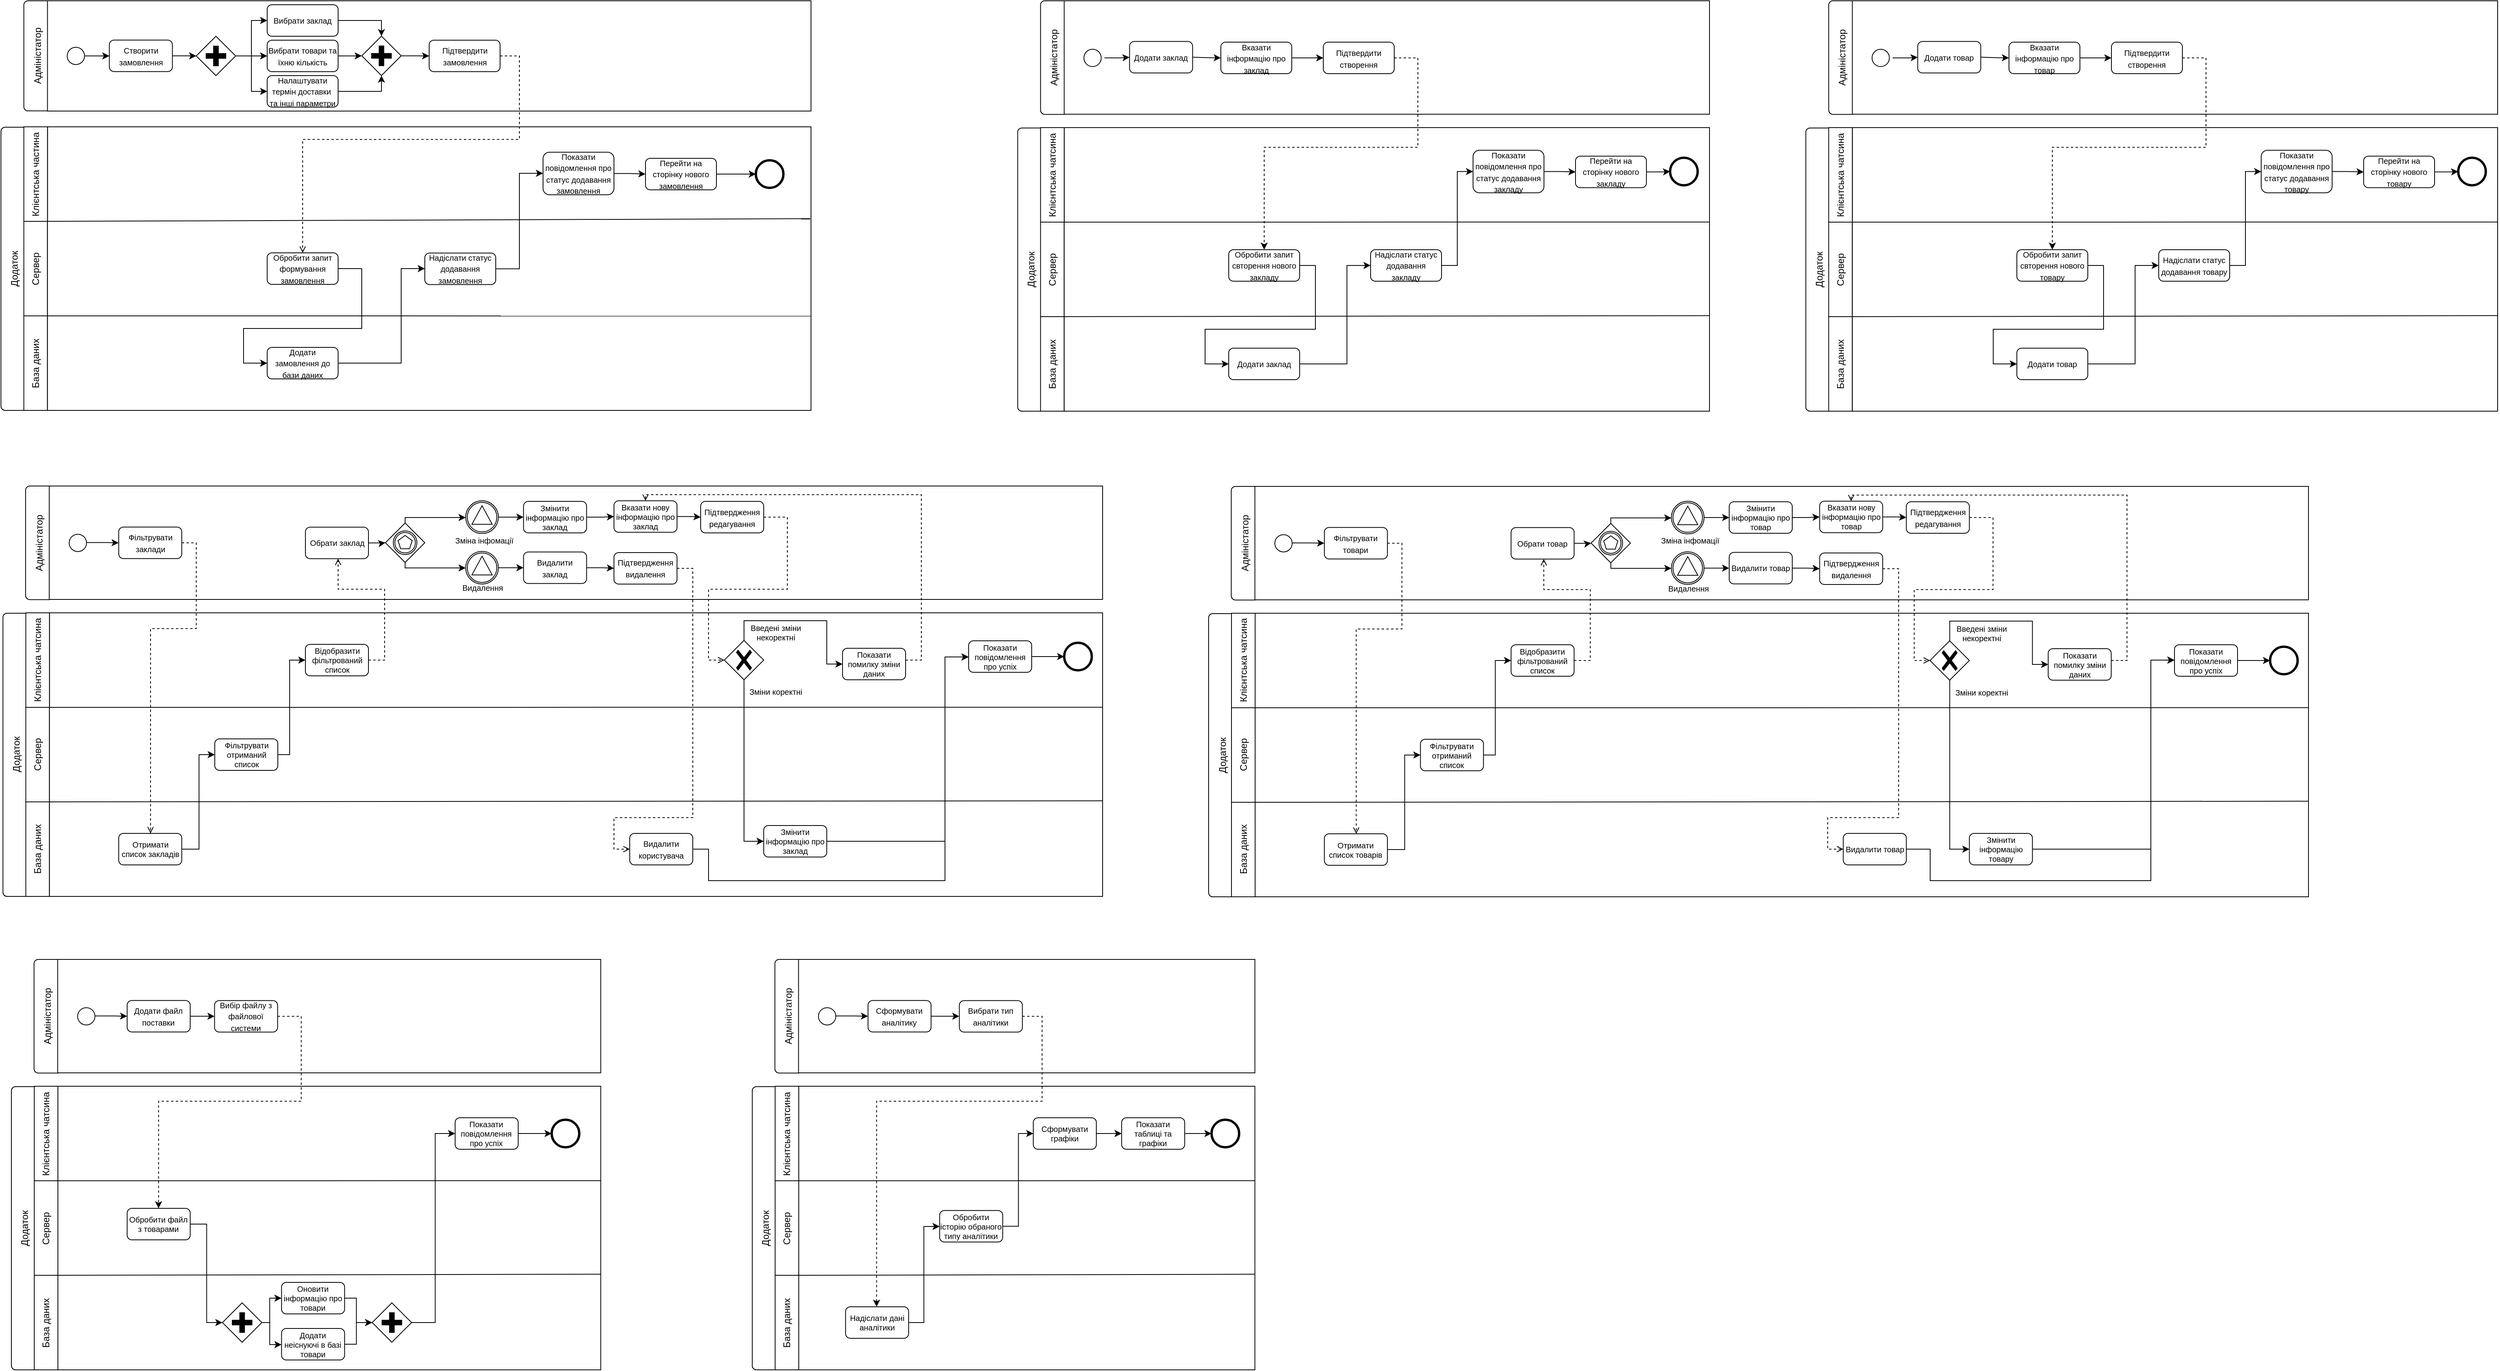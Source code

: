 <mxfile version="28.2.5">
  <diagram name="Страница — 1" id="rxgt4rPgVzsjOqojGkpz">
    <mxGraphModel grid="1" page="1" gridSize="10" guides="1" tooltips="1" connect="1" arrows="1" fold="1" pageScale="1" pageWidth="827" pageHeight="1169" math="0" shadow="0">
      <root>
        <mxCell id="0" />
        <mxCell id="1" parent="0" />
        <mxCell id="t11NBCcma9AT3PFWGT_z-257" value="Адміністатор" style="rounded=1;whiteSpace=wrap;html=1;rotation=-90;" vertex="1" parent="1">
          <mxGeometry x="68.945" y="734.54" width="144.19" height="35.12" as="geometry" />
        </mxCell>
        <mxCell id="t11NBCcma9AT3PFWGT_z-258" value="" style="rounded=0;whiteSpace=wrap;html=1;" vertex="1" parent="1">
          <mxGeometry x="153.47" y="680" width="1336.53" height="144" as="geometry" />
        </mxCell>
        <mxCell id="t11NBCcma9AT3PFWGT_z-1" value="Адміністатор" style="rounded=1;whiteSpace=wrap;html=1;rotation=-90;" vertex="1" parent="1">
          <mxGeometry x="68.94" y="116.32" width="139.75" height="35.12" as="geometry" />
        </mxCell>
        <mxCell id="t11NBCcma9AT3PFWGT_z-2" value="Додаток" style="rounded=1;whiteSpace=wrap;html=1;rotation=-90;" vertex="1" parent="1">
          <mxGeometry x="-70" y="386.75" width="359.5" height="35" as="geometry" />
        </mxCell>
        <mxCell id="t11NBCcma9AT3PFWGT_z-3" value="Сервер" style="rounded=0;whiteSpace=wrap;html=1;rotation=-90;" vertex="1" parent="1">
          <mxGeometry x="76.25" y="389" width="120" height="30" as="geometry" />
        </mxCell>
        <mxCell id="t11NBCcma9AT3PFWGT_z-4" value="База даних" style="rounded=0;whiteSpace=wrap;html=1;rotation=-90;" vertex="1" parent="1">
          <mxGeometry x="76.25" y="509" width="120" height="30" as="geometry" />
        </mxCell>
        <mxCell id="t11NBCcma9AT3PFWGT_z-5" value="" style="rounded=0;whiteSpace=wrap;html=1;" vertex="1" parent="1">
          <mxGeometry x="151.25" y="64" width="968.75" height="140" as="geometry" />
        </mxCell>
        <mxCell id="t11NBCcma9AT3PFWGT_z-6" value="" style="rounded=0;whiteSpace=wrap;html=1;" vertex="1" parent="1">
          <mxGeometry x="151.25" y="224" width="968.75" height="360" as="geometry" />
        </mxCell>
        <mxCell id="t11NBCcma9AT3PFWGT_z-7" style="edgeStyle=orthogonalEdgeStyle;rounded=0;orthogonalLoop=1;jettySize=auto;html=1;entryX=0;entryY=0.5;entryDx=0;entryDy=0;exitX=0.862;exitY=0.5;exitDx=0;exitDy=0;exitPerimeter=0;" edge="1" parent="1" source="t11NBCcma9AT3PFWGT_z-8" target="t11NBCcma9AT3PFWGT_z-11">
          <mxGeometry relative="1" as="geometry" />
        </mxCell>
        <mxCell id="t11NBCcma9AT3PFWGT_z-8" value="" style="ellipse;html=1;shape=startState;" vertex="1" parent="1">
          <mxGeometry x="172.25" y="119" width="30" height="30" as="geometry" />
        </mxCell>
        <mxCell id="t11NBCcma9AT3PFWGT_z-9" value="" style="endArrow=none;html=1;rounded=0;exitX=0;exitY=1;exitDx=0;exitDy=0;entryX=1;entryY=0.667;entryDx=0;entryDy=0;entryPerimeter=0;" edge="1" parent="1" source="t11NBCcma9AT3PFWGT_z-3" target="t11NBCcma9AT3PFWGT_z-6">
          <mxGeometry width="50" height="50" relative="1" as="geometry">
            <mxPoint x="221.25" y="514" as="sourcePoint" />
            <mxPoint x="271.25" y="464" as="targetPoint" />
          </mxGeometry>
        </mxCell>
        <mxCell id="t11NBCcma9AT3PFWGT_z-56" style="edgeStyle=orthogonalEdgeStyle;rounded=0;orthogonalLoop=1;jettySize=auto;html=1;" edge="1" parent="1" source="t11NBCcma9AT3PFWGT_z-11" target="t11NBCcma9AT3PFWGT_z-52">
          <mxGeometry relative="1" as="geometry" />
        </mxCell>
        <mxCell id="t11NBCcma9AT3PFWGT_z-11" value="&lt;span style=&quot;font-size: 10px;&quot;&gt;Створити замовлення&lt;/span&gt;" style="rounded=1;whiteSpace=wrap;html=1;" vertex="1" parent="1">
          <mxGeometry x="229.75" y="113.88" width="80" height="40" as="geometry" />
        </mxCell>
        <mxCell id="t11NBCcma9AT3PFWGT_z-22" value="Клієнтська частина" style="rounded=0;whiteSpace=wrap;html=1;rotation=-90;" vertex="1" parent="1">
          <mxGeometry x="76.25" y="269" width="120" height="30" as="geometry" />
        </mxCell>
        <mxCell id="t11NBCcma9AT3PFWGT_z-23" value="" style="endArrow=none;html=1;rounded=0;exitX=1;exitY=1;exitDx=0;exitDy=0;entryX=0.999;entryY=0.324;entryDx=0;entryDy=0;entryPerimeter=0;" edge="1" parent="1" source="t11NBCcma9AT3PFWGT_z-3" target="t11NBCcma9AT3PFWGT_z-6">
          <mxGeometry width="50" height="50" relative="1" as="geometry">
            <mxPoint x="161.25" y="474" as="sourcePoint" />
            <mxPoint x="1221.25" y="474" as="targetPoint" />
          </mxGeometry>
        </mxCell>
        <mxCell id="t11NBCcma9AT3PFWGT_z-41" value="" style="points=[[0.145,0.145,0],[0.5,0,0],[0.855,0.145,0],[1,0.5,0],[0.855,0.855,0],[0.5,1,0],[0.145,0.855,0],[0,0.5,0]];shape=mxgraph.bpmn.event;html=1;verticalLabelPosition=bottom;labelBackgroundColor=#ffffff;verticalAlign=top;align=center;perimeter=ellipsePerimeter;outlineConnect=0;aspect=fixed;outline=end;symbol=terminate2;" vertex="1" parent="1">
          <mxGeometry x="1050" y="266.5" width="35" height="35" as="geometry" />
        </mxCell>
        <mxCell id="t11NBCcma9AT3PFWGT_z-57" style="edgeStyle=orthogonalEdgeStyle;rounded=0;orthogonalLoop=1;jettySize=auto;html=1;" edge="1" parent="1" source="t11NBCcma9AT3PFWGT_z-52" target="t11NBCcma9AT3PFWGT_z-53">
          <mxGeometry relative="1" as="geometry" />
        </mxCell>
        <mxCell id="t11NBCcma9AT3PFWGT_z-58" style="edgeStyle=orthogonalEdgeStyle;rounded=0;orthogonalLoop=1;jettySize=auto;html=1;" edge="1" parent="1" source="t11NBCcma9AT3PFWGT_z-52" target="t11NBCcma9AT3PFWGT_z-54">
          <mxGeometry relative="1" as="geometry" />
        </mxCell>
        <mxCell id="t11NBCcma9AT3PFWGT_z-59" style="edgeStyle=orthogonalEdgeStyle;rounded=0;orthogonalLoop=1;jettySize=auto;html=1;" edge="1" parent="1" source="t11NBCcma9AT3PFWGT_z-52" target="t11NBCcma9AT3PFWGT_z-55">
          <mxGeometry relative="1" as="geometry" />
        </mxCell>
        <mxCell id="t11NBCcma9AT3PFWGT_z-52" value="" style="points=[[0.25,0.25,0],[0.5,0,0],[0.75,0.25,0],[1,0.5,0],[0.75,0.75,0],[0.5,1,0],[0.25,0.75,0],[0,0.5,0]];shape=mxgraph.bpmn.gateway2;html=1;verticalLabelPosition=bottom;labelBackgroundColor=#ffffff;verticalAlign=top;align=center;perimeter=rhombusPerimeter;outlineConnect=0;outline=none;symbol=none;gwType=parallel;" vertex="1" parent="1">
          <mxGeometry x="340" y="109" width="50" height="50" as="geometry" />
        </mxCell>
        <mxCell id="t11NBCcma9AT3PFWGT_z-61" style="edgeStyle=orthogonalEdgeStyle;rounded=0;orthogonalLoop=1;jettySize=auto;html=1;entryX=0.5;entryY=0;entryDx=0;entryDy=0;entryPerimeter=0;" edge="1" parent="1" source="t11NBCcma9AT3PFWGT_z-53" target="t11NBCcma9AT3PFWGT_z-60">
          <mxGeometry relative="1" as="geometry">
            <Array as="points">
              <mxPoint x="575" y="89" />
            </Array>
          </mxGeometry>
        </mxCell>
        <mxCell id="t11NBCcma9AT3PFWGT_z-53" value="&lt;span style=&quot;font-size: 10px;&quot;&gt;Вибрати заклад&lt;/span&gt;" style="rounded=1;whiteSpace=wrap;html=1;" vertex="1" parent="1">
          <mxGeometry x="430" y="69" width="90" height="40" as="geometry" />
        </mxCell>
        <mxCell id="t11NBCcma9AT3PFWGT_z-62" style="edgeStyle=orthogonalEdgeStyle;rounded=0;orthogonalLoop=1;jettySize=auto;html=1;" edge="1" parent="1" source="t11NBCcma9AT3PFWGT_z-54" target="t11NBCcma9AT3PFWGT_z-60">
          <mxGeometry relative="1" as="geometry" />
        </mxCell>
        <mxCell id="t11NBCcma9AT3PFWGT_z-54" value="&lt;span style=&quot;font-size: 10px;&quot;&gt;Вибрати товари та їхню&amp;nbsp;&lt;/span&gt;&lt;span style=&quot;font-size: 10px; background-color: transparent; color: light-dark(rgb(0, 0, 0), rgb(255, 255, 255));&quot;&gt;кількість&lt;/span&gt;" style="rounded=1;whiteSpace=wrap;html=1;" vertex="1" parent="1">
          <mxGeometry x="430" y="114" width="90" height="40" as="geometry" />
        </mxCell>
        <mxCell id="t11NBCcma9AT3PFWGT_z-63" style="edgeStyle=orthogonalEdgeStyle;rounded=0;orthogonalLoop=1;jettySize=auto;html=1;" edge="1" parent="1" source="t11NBCcma9AT3PFWGT_z-55" target="t11NBCcma9AT3PFWGT_z-60">
          <mxGeometry relative="1" as="geometry" />
        </mxCell>
        <mxCell id="t11NBCcma9AT3PFWGT_z-55" value="&lt;span style=&quot;font-size: 10px;&quot;&gt;Налаштувати термін доставки&amp;nbsp; та інші параметри&lt;/span&gt;" style="rounded=1;whiteSpace=wrap;html=1;" vertex="1" parent="1">
          <mxGeometry x="430" y="159" width="90" height="40" as="geometry" />
        </mxCell>
        <mxCell id="t11NBCcma9AT3PFWGT_z-65" style="edgeStyle=orthogonalEdgeStyle;rounded=0;orthogonalLoop=1;jettySize=auto;html=1;" edge="1" parent="1" source="t11NBCcma9AT3PFWGT_z-60" target="t11NBCcma9AT3PFWGT_z-64">
          <mxGeometry relative="1" as="geometry" />
        </mxCell>
        <mxCell id="t11NBCcma9AT3PFWGT_z-60" value="" style="points=[[0.25,0.25,0],[0.5,0,0],[0.75,0.25,0],[1,0.5,0],[0.75,0.75,0],[0.5,1,0],[0.25,0.75,0],[0,0.5,0]];shape=mxgraph.bpmn.gateway2;html=1;verticalLabelPosition=bottom;labelBackgroundColor=#ffffff;verticalAlign=top;align=center;perimeter=rhombusPerimeter;outlineConnect=0;outline=none;symbol=none;gwType=parallel;" vertex="1" parent="1">
          <mxGeometry x="550" y="108.88" width="50" height="50" as="geometry" />
        </mxCell>
        <mxCell id="t11NBCcma9AT3PFWGT_z-64" value="&lt;span style=&quot;font-size: 10px;&quot;&gt;Підтвердити замовлення&lt;/span&gt;" style="rounded=1;whiteSpace=wrap;html=1;" vertex="1" parent="1">
          <mxGeometry x="635.5" y="114" width="90" height="40" as="geometry" />
        </mxCell>
        <mxCell id="t11NBCcma9AT3PFWGT_z-69" style="edgeStyle=orthogonalEdgeStyle;rounded=0;orthogonalLoop=1;jettySize=auto;html=1;" edge="1" parent="1" source="t11NBCcma9AT3PFWGT_z-66" target="t11NBCcma9AT3PFWGT_z-68">
          <mxGeometry relative="1" as="geometry">
            <Array as="points">
              <mxPoint x="550" y="404" />
              <mxPoint x="550" y="480" />
              <mxPoint x="400" y="480" />
              <mxPoint x="400" y="524" />
            </Array>
          </mxGeometry>
        </mxCell>
        <mxCell id="t11NBCcma9AT3PFWGT_z-66" value="&lt;span style=&quot;font-size: 10px;&quot;&gt;Обробити запит формування замовлення&lt;/span&gt;" style="rounded=1;whiteSpace=wrap;html=1;" vertex="1" parent="1">
          <mxGeometry x="430" y="384" width="90" height="40" as="geometry" />
        </mxCell>
        <mxCell id="t11NBCcma9AT3PFWGT_z-67" style="edgeStyle=orthogonalEdgeStyle;rounded=0;orthogonalLoop=1;jettySize=auto;html=1;dashed=1;endArrow=open;endFill=0;" edge="1" parent="1" source="t11NBCcma9AT3PFWGT_z-64" target="t11NBCcma9AT3PFWGT_z-66">
          <mxGeometry relative="1" as="geometry">
            <Array as="points">
              <mxPoint x="750" y="134" />
              <mxPoint x="750" y="240" />
              <mxPoint x="475" y="240" />
            </Array>
            <mxPoint x="643" y="224" as="targetPoint" />
            <mxPoint x="590" y="349" as="sourcePoint" />
          </mxGeometry>
        </mxCell>
        <mxCell id="t11NBCcma9AT3PFWGT_z-72" style="edgeStyle=orthogonalEdgeStyle;rounded=0;orthogonalLoop=1;jettySize=auto;html=1;" edge="1" parent="1" source="t11NBCcma9AT3PFWGT_z-68" target="t11NBCcma9AT3PFWGT_z-71">
          <mxGeometry relative="1" as="geometry">
            <Array as="points">
              <mxPoint x="600" y="524" />
              <mxPoint x="600" y="404" />
            </Array>
          </mxGeometry>
        </mxCell>
        <mxCell id="t11NBCcma9AT3PFWGT_z-68" value="&lt;span style=&quot;font-size: 10px;&quot;&gt;Додати замовлення до бази даних&lt;/span&gt;" style="rounded=1;whiteSpace=wrap;html=1;" vertex="1" parent="1">
          <mxGeometry x="430" y="504" width="90" height="40" as="geometry" />
        </mxCell>
        <mxCell id="t11NBCcma9AT3PFWGT_z-78" style="edgeStyle=orthogonalEdgeStyle;rounded=0;orthogonalLoop=1;jettySize=auto;html=1;" edge="1" parent="1" source="t11NBCcma9AT3PFWGT_z-70" target="t11NBCcma9AT3PFWGT_z-76">
          <mxGeometry relative="1" as="geometry" />
        </mxCell>
        <mxCell id="t11NBCcma9AT3PFWGT_z-70" value="&lt;span style=&quot;font-size: 10px;&quot;&gt;Показати повідомлення про статус додавання замовлення&lt;/span&gt;" style="rounded=1;whiteSpace=wrap;html=1;" vertex="1" parent="1">
          <mxGeometry x="780" y="256.25" width="90" height="54" as="geometry" />
        </mxCell>
        <mxCell id="t11NBCcma9AT3PFWGT_z-74" style="edgeStyle=orthogonalEdgeStyle;rounded=0;orthogonalLoop=1;jettySize=auto;html=1;" edge="1" parent="1" source="t11NBCcma9AT3PFWGT_z-71" target="t11NBCcma9AT3PFWGT_z-70">
          <mxGeometry relative="1" as="geometry">
            <Array as="points">
              <mxPoint x="750" y="404" />
              <mxPoint x="750" y="283" />
            </Array>
          </mxGeometry>
        </mxCell>
        <mxCell id="t11NBCcma9AT3PFWGT_z-71" value="&lt;span style=&quot;font-size: 10px;&quot;&gt;Надіслати статус додавання замовлення&lt;/span&gt;" style="rounded=1;whiteSpace=wrap;html=1;" vertex="1" parent="1">
          <mxGeometry x="630" y="384.25" width="90" height="40" as="geometry" />
        </mxCell>
        <mxCell id="t11NBCcma9AT3PFWGT_z-79" style="edgeStyle=orthogonalEdgeStyle;rounded=0;orthogonalLoop=1;jettySize=auto;html=1;" edge="1" parent="1" source="t11NBCcma9AT3PFWGT_z-76" target="t11NBCcma9AT3PFWGT_z-41">
          <mxGeometry relative="1" as="geometry" />
        </mxCell>
        <mxCell id="t11NBCcma9AT3PFWGT_z-76" value="&lt;span style=&quot;font-size: 10px;&quot;&gt;Перейти на сторінку нового замовлення&lt;/span&gt;" style="rounded=1;whiteSpace=wrap;html=1;" vertex="1" parent="1">
          <mxGeometry x="910" y="264" width="90" height="40" as="geometry" />
        </mxCell>
        <mxCell id="t11NBCcma9AT3PFWGT_z-80" value="Адміністатор" style="rounded=1;whiteSpace=wrap;html=1;rotation=-90;" vertex="1" parent="1">
          <mxGeometry x="1356.72" y="118.54" width="144.19" height="35.12" as="geometry" />
        </mxCell>
        <mxCell id="t11NBCcma9AT3PFWGT_z-81" value="Додаток" style="rounded=1;whiteSpace=wrap;html=1;rotation=-90;" vertex="1" parent="1">
          <mxGeometry x="1220" y="387.75" width="359.5" height="35" as="geometry" />
        </mxCell>
        <mxCell id="t11NBCcma9AT3PFWGT_z-82" value="Сервер" style="rounded=0;whiteSpace=wrap;html=1;rotation=-90;" vertex="1" parent="1">
          <mxGeometry x="1366.25" y="390" width="120" height="30" as="geometry" />
        </mxCell>
        <mxCell id="t11NBCcma9AT3PFWGT_z-83" value="База даних" style="rounded=0;whiteSpace=wrap;html=1;rotation=-90;" vertex="1" parent="1">
          <mxGeometry x="1366.25" y="510" width="120" height="30" as="geometry" />
        </mxCell>
        <mxCell id="t11NBCcma9AT3PFWGT_z-84" value="" style="rounded=0;whiteSpace=wrap;html=1;" vertex="1" parent="1">
          <mxGeometry x="1441.25" y="64" width="818.75" height="144" as="geometry" />
        </mxCell>
        <mxCell id="t11NBCcma9AT3PFWGT_z-85" value="" style="rounded=0;whiteSpace=wrap;html=1;" vertex="1" parent="1">
          <mxGeometry x="1441.25" y="225" width="818.75" height="360" as="geometry" />
        </mxCell>
        <mxCell id="t11NBCcma9AT3PFWGT_z-140" style="edgeStyle=orthogonalEdgeStyle;rounded=0;orthogonalLoop=1;jettySize=auto;html=1;" edge="1" parent="1" source="t11NBCcma9AT3PFWGT_z-87" target="t11NBCcma9AT3PFWGT_z-139">
          <mxGeometry relative="1" as="geometry" />
        </mxCell>
        <mxCell id="t11NBCcma9AT3PFWGT_z-87" value="" style="ellipse;html=1;shape=startState;" vertex="1" parent="1">
          <mxGeometry x="1462.25" y="121.54" width="30" height="30" as="geometry" />
        </mxCell>
        <mxCell id="t11NBCcma9AT3PFWGT_z-88" value="Клієнтська чатсина" style="rounded=0;whiteSpace=wrap;html=1;rotation=-90;" vertex="1" parent="1">
          <mxGeometry x="1366.25" y="270" width="120" height="30" as="geometry" />
        </mxCell>
        <mxCell id="t11NBCcma9AT3PFWGT_z-89" value="" style="endArrow=none;html=1;rounded=0;exitX=0;exitY=1;exitDx=0;exitDy=0;entryX=1;entryY=0.333;entryDx=0;entryDy=0;entryPerimeter=0;" edge="1" parent="1" source="t11NBCcma9AT3PFWGT_z-88" target="t11NBCcma9AT3PFWGT_z-85">
          <mxGeometry width="50" height="50" relative="1" as="geometry">
            <mxPoint x="1504.12" y="-135" as="sourcePoint" />
            <mxPoint x="2914.12" y="325" as="targetPoint" />
          </mxGeometry>
        </mxCell>
        <mxCell id="t11NBCcma9AT3PFWGT_z-90" value="" style="endArrow=none;html=1;rounded=0;exitX=0;exitY=1;exitDx=0;exitDy=0;entryX=1;entryY=0.663;entryDx=0;entryDy=0;entryPerimeter=0;" edge="1" parent="1" source="t11NBCcma9AT3PFWGT_z-82" target="t11NBCcma9AT3PFWGT_z-85">
          <mxGeometry width="50" height="50" relative="1" as="geometry">
            <mxPoint x="1451.12" y="355" as="sourcePoint" />
            <mxPoint x="2914.12" y="445" as="targetPoint" />
          </mxGeometry>
        </mxCell>
        <mxCell id="t11NBCcma9AT3PFWGT_z-139" value="&lt;span&gt;Додати заклад&lt;/span&gt;" style="rounded=1;whiteSpace=wrap;html=1;fontSize=10;" vertex="1" parent="1">
          <mxGeometry x="1524.19" y="115.67" width="80" height="40" as="geometry" />
        </mxCell>
        <mxCell id="t11NBCcma9AT3PFWGT_z-142" style="edgeStyle=orthogonalEdgeStyle;rounded=0;orthogonalLoop=1;jettySize=auto;html=1;" edge="1" parent="1" target="t11NBCcma9AT3PFWGT_z-148">
          <mxGeometry relative="1" as="geometry">
            <mxPoint x="1604.19" y="135.67" as="sourcePoint" />
            <mxPoint x="1634.193" y="135.673" as="targetPoint" />
          </mxGeometry>
        </mxCell>
        <mxCell id="t11NBCcma9AT3PFWGT_z-148" value="&lt;span style=&quot;font-size: 10px;&quot;&gt;Вказати інформацію про заклад&lt;/span&gt;" style="rounded=1;whiteSpace=wrap;html=1;" vertex="1" parent="1">
          <mxGeometry x="1640" y="116.54" width="90" height="40" as="geometry" />
        </mxCell>
        <mxCell id="t11NBCcma9AT3PFWGT_z-153" style="edgeStyle=orthogonalEdgeStyle;rounded=0;orthogonalLoop=1;jettySize=auto;html=1;" edge="1" parent="1" source="t11NBCcma9AT3PFWGT_z-148" target="t11NBCcma9AT3PFWGT_z-155">
          <mxGeometry relative="1" as="geometry">
            <mxPoint x="1930.19" y="135.67" as="targetPoint" />
            <mxPoint x="1894.136" y="135.604" as="sourcePoint" />
          </mxGeometry>
        </mxCell>
        <mxCell id="t11NBCcma9AT3PFWGT_z-169" style="edgeStyle=orthogonalEdgeStyle;rounded=0;orthogonalLoop=1;jettySize=auto;html=1;dashed=1;" edge="1" parent="1" source="t11NBCcma9AT3PFWGT_z-155" target="t11NBCcma9AT3PFWGT_z-157">
          <mxGeometry relative="1" as="geometry">
            <Array as="points">
              <mxPoint x="1890" y="137" />
              <mxPoint x="1890" y="250" />
              <mxPoint x="1695" y="250" />
            </Array>
          </mxGeometry>
        </mxCell>
        <mxCell id="t11NBCcma9AT3PFWGT_z-155" value="&lt;span style=&quot;font-size: 10px;&quot;&gt;Підтвердити створення&lt;/span&gt;" style="rounded=1;whiteSpace=wrap;html=1;" vertex="1" parent="1">
          <mxGeometry x="1770" y="116.54" width="90" height="40" as="geometry" />
        </mxCell>
        <mxCell id="t11NBCcma9AT3PFWGT_z-164" style="edgeStyle=orthogonalEdgeStyle;rounded=0;orthogonalLoop=1;jettySize=auto;html=1;" edge="1" parent="1" source="t11NBCcma9AT3PFWGT_z-157" target="t11NBCcma9AT3PFWGT_z-158">
          <mxGeometry relative="1" as="geometry">
            <Array as="points">
              <mxPoint x="1760" y="400" />
              <mxPoint x="1760" y="481" />
              <mxPoint x="1620" y="481" />
              <mxPoint x="1620" y="525" />
            </Array>
          </mxGeometry>
        </mxCell>
        <mxCell id="t11NBCcma9AT3PFWGT_z-157" value="&lt;span style=&quot;font-size: 10px;&quot;&gt;Обробити запит свторення нового закладу&lt;/span&gt;" style="rounded=1;whiteSpace=wrap;html=1;" vertex="1" parent="1">
          <mxGeometry x="1650" y="380" width="90" height="40" as="geometry" />
        </mxCell>
        <mxCell id="t11NBCcma9AT3PFWGT_z-165" style="edgeStyle=orthogonalEdgeStyle;rounded=0;orthogonalLoop=1;jettySize=auto;html=1;" edge="1" parent="1" source="t11NBCcma9AT3PFWGT_z-158" target="t11NBCcma9AT3PFWGT_z-162">
          <mxGeometry relative="1" as="geometry">
            <Array as="points">
              <mxPoint x="1800" y="525" />
              <mxPoint x="1800" y="400" />
            </Array>
          </mxGeometry>
        </mxCell>
        <mxCell id="t11NBCcma9AT3PFWGT_z-158" value="&lt;span style=&quot;font-size: 10px;&quot;&gt;Додати заклад&lt;/span&gt;" style="rounded=1;whiteSpace=wrap;html=1;" vertex="1" parent="1">
          <mxGeometry x="1650" y="505" width="90" height="40" as="geometry" />
        </mxCell>
        <mxCell id="t11NBCcma9AT3PFWGT_z-160" value="" style="points=[[0.145,0.145,0],[0.5,0,0],[0.855,0.145,0],[1,0.5,0],[0.855,0.855,0],[0.5,1,0],[0.145,0.855,0],[0,0.5,0]];shape=mxgraph.bpmn.event;html=1;verticalLabelPosition=bottom;labelBackgroundColor=#ffffff;verticalAlign=top;align=center;perimeter=ellipsePerimeter;outlineConnect=0;aspect=fixed;outline=end;symbol=terminate2;" vertex="1" parent="1">
          <mxGeometry x="2210" y="263.25" width="35" height="35" as="geometry" />
        </mxCell>
        <mxCell id="t11NBCcma9AT3PFWGT_z-167" style="edgeStyle=orthogonalEdgeStyle;rounded=0;orthogonalLoop=1;jettySize=auto;html=1;" edge="1" parent="1" source="t11NBCcma9AT3PFWGT_z-161" target="t11NBCcma9AT3PFWGT_z-163">
          <mxGeometry relative="1" as="geometry" />
        </mxCell>
        <mxCell id="t11NBCcma9AT3PFWGT_z-161" value="&lt;span style=&quot;font-size: 10px;&quot;&gt;Показати повідомлення про статус додавання закладу&lt;/span&gt;" style="rounded=1;whiteSpace=wrap;html=1;" vertex="1" parent="1">
          <mxGeometry x="1960" y="253.75" width="90" height="54" as="geometry" />
        </mxCell>
        <mxCell id="t11NBCcma9AT3PFWGT_z-166" style="edgeStyle=orthogonalEdgeStyle;rounded=0;orthogonalLoop=1;jettySize=auto;html=1;" edge="1" parent="1" source="t11NBCcma9AT3PFWGT_z-162" target="t11NBCcma9AT3PFWGT_z-161">
          <mxGeometry relative="1" as="geometry">
            <Array as="points">
              <mxPoint x="1940" y="400" />
            </Array>
          </mxGeometry>
        </mxCell>
        <mxCell id="t11NBCcma9AT3PFWGT_z-162" value="&lt;span style=&quot;font-size: 10px;&quot;&gt;Надіслати статус додавання закладу&lt;/span&gt;" style="rounded=1;whiteSpace=wrap;html=1;" vertex="1" parent="1">
          <mxGeometry x="1830" y="380" width="90" height="40" as="geometry" />
        </mxCell>
        <mxCell id="t11NBCcma9AT3PFWGT_z-168" style="edgeStyle=orthogonalEdgeStyle;rounded=0;orthogonalLoop=1;jettySize=auto;html=1;" edge="1" parent="1" source="t11NBCcma9AT3PFWGT_z-163" target="t11NBCcma9AT3PFWGT_z-160">
          <mxGeometry relative="1" as="geometry" />
        </mxCell>
        <mxCell id="t11NBCcma9AT3PFWGT_z-163" value="&lt;span style=&quot;font-size: 10px;&quot;&gt;Перейти на сторінку нового закладу&lt;/span&gt;" style="rounded=1;whiteSpace=wrap;html=1;" vertex="1" parent="1">
          <mxGeometry x="2090" y="261.25" width="90" height="40" as="geometry" />
        </mxCell>
        <mxCell id="t11NBCcma9AT3PFWGT_z-199" value="Додаток" style="rounded=1;whiteSpace=wrap;html=1;rotation=-90;" vertex="1" parent="1">
          <mxGeometry x="-67.5" y="1003.75" width="359.5" height="35" as="geometry" />
        </mxCell>
        <mxCell id="t11NBCcma9AT3PFWGT_z-200" value="Сервер" style="rounded=0;whiteSpace=wrap;html=1;rotation=-90;" vertex="1" parent="1">
          <mxGeometry x="78.75" y="1006" width="120" height="30" as="geometry" />
        </mxCell>
        <mxCell id="t11NBCcma9AT3PFWGT_z-201" value="База даних" style="rounded=0;whiteSpace=wrap;html=1;rotation=-90;" vertex="1" parent="1">
          <mxGeometry x="78.75" y="1126" width="120" height="30" as="geometry" />
        </mxCell>
        <mxCell id="t11NBCcma9AT3PFWGT_z-203" value="" style="rounded=0;whiteSpace=wrap;html=1;" vertex="1" parent="1">
          <mxGeometry x="153.75" y="841" width="1336.25" height="360" as="geometry" />
        </mxCell>
        <mxCell id="t11NBCcma9AT3PFWGT_z-204" style="edgeStyle=orthogonalEdgeStyle;rounded=0;orthogonalLoop=1;jettySize=auto;html=1;exitX=0.86;exitY=0.485;exitDx=0;exitDy=0;exitPerimeter=0;" edge="1" parent="1" source="t11NBCcma9AT3PFWGT_z-205" target="t11NBCcma9AT3PFWGT_z-210">
          <mxGeometry relative="1" as="geometry">
            <mxPoint x="236.62" y="751" as="targetPoint" />
          </mxGeometry>
        </mxCell>
        <mxCell id="t11NBCcma9AT3PFWGT_z-205" value="" style="ellipse;html=1;shape=startState;" vertex="1" parent="1">
          <mxGeometry x="174.75" y="737.22" width="30" height="30" as="geometry" />
        </mxCell>
        <mxCell id="t11NBCcma9AT3PFWGT_z-206" value="Клієнтська чатсина" style="rounded=0;whiteSpace=wrap;html=1;rotation=-90;" vertex="1" parent="1">
          <mxGeometry x="78.75" y="886" width="120" height="30" as="geometry" />
        </mxCell>
        <mxCell id="t11NBCcma9AT3PFWGT_z-207" value="" style="endArrow=none;html=1;rounded=0;exitX=0;exitY=1;exitDx=0;exitDy=0;entryX=1;entryY=0.333;entryDx=0;entryDy=0;entryPerimeter=0;" edge="1" parent="1" source="t11NBCcma9AT3PFWGT_z-206" target="t11NBCcma9AT3PFWGT_z-203">
          <mxGeometry width="50" height="50" relative="1" as="geometry">
            <mxPoint x="216.62" y="481" as="sourcePoint" />
            <mxPoint x="1626.62" y="941" as="targetPoint" />
          </mxGeometry>
        </mxCell>
        <mxCell id="t11NBCcma9AT3PFWGT_z-208" value="" style="endArrow=none;html=1;rounded=0;exitX=0;exitY=1;exitDx=0;exitDy=0;entryX=1;entryY=0.663;entryDx=0;entryDy=0;entryPerimeter=0;" edge="1" parent="1" source="t11NBCcma9AT3PFWGT_z-200" target="t11NBCcma9AT3PFWGT_z-203">
          <mxGeometry width="50" height="50" relative="1" as="geometry">
            <mxPoint x="163.62" y="971" as="sourcePoint" />
            <mxPoint x="1626.62" y="1061" as="targetPoint" />
          </mxGeometry>
        </mxCell>
        <mxCell id="t11NBCcma9AT3PFWGT_z-209" style="edgeStyle=orthogonalEdgeStyle;rounded=0;orthogonalLoop=1;jettySize=auto;html=1;dashed=1;endArrow=open;endFill=0;" edge="1" parent="1" source="t11NBCcma9AT3PFWGT_z-210" target="t11NBCcma9AT3PFWGT_z-238">
          <mxGeometry relative="1" as="geometry">
            <Array as="points">
              <mxPoint x="340" y="752" />
              <mxPoint x="340" y="861" />
              <mxPoint x="282" y="861" />
            </Array>
            <mxPoint x="206.62" y="901.0" as="targetPoint" />
          </mxGeometry>
        </mxCell>
        <mxCell id="t11NBCcma9AT3PFWGT_z-210" value="&lt;span style=&quot;font-size: 10px;&quot;&gt;Фільтрувати заклади&lt;/span&gt;" style="rounded=1;whiteSpace=wrap;html=1;" vertex="1" parent="1">
          <mxGeometry x="241.62" y="732.1" width="80" height="40" as="geometry" />
        </mxCell>
        <mxCell id="t11NBCcma9AT3PFWGT_z-256" style="edgeStyle=orthogonalEdgeStyle;rounded=0;orthogonalLoop=1;jettySize=auto;html=1;" edge="1" parent="1" source="t11NBCcma9AT3PFWGT_z-212" target="t11NBCcma9AT3PFWGT_z-242">
          <mxGeometry relative="1" as="geometry" />
        </mxCell>
        <mxCell id="t11NBCcma9AT3PFWGT_z-212" value="&lt;span style=&quot;font-size: 10px;&quot;&gt;Обрати заклад&lt;/span&gt;" style="rounded=1;whiteSpace=wrap;html=1;" vertex="1" parent="1">
          <mxGeometry x="478.5" y="732.22" width="80" height="40" as="geometry" />
        </mxCell>
        <mxCell id="t11NBCcma9AT3PFWGT_z-213" style="edgeStyle=orthogonalEdgeStyle;rounded=0;orthogonalLoop=1;jettySize=auto;html=1;" edge="1" parent="1" source="t11NBCcma9AT3PFWGT_z-214" target="t11NBCcma9AT3PFWGT_z-216">
          <mxGeometry relative="1" as="geometry">
            <Array as="points">
              <mxPoint x="458.5" y="1021" />
              <mxPoint x="458.5" y="901" />
            </Array>
          </mxGeometry>
        </mxCell>
        <mxCell id="t11NBCcma9AT3PFWGT_z-214" value="&lt;span&gt;Фільтрувати отриманий список&lt;/span&gt;" style="rounded=1;whiteSpace=wrap;html=1;fontSize=10;" vertex="1" parent="1">
          <mxGeometry x="363.5" y="1001" width="80" height="40" as="geometry" />
        </mxCell>
        <mxCell id="t11NBCcma9AT3PFWGT_z-215" style="edgeStyle=orthogonalEdgeStyle;rounded=0;orthogonalLoop=1;jettySize=auto;html=1;endArrow=open;endFill=0;dashed=1;" edge="1" parent="1" source="t11NBCcma9AT3PFWGT_z-216" target="t11NBCcma9AT3PFWGT_z-212">
          <mxGeometry relative="1" as="geometry">
            <Array as="points">
              <mxPoint x="579" y="901" />
              <mxPoint x="579" y="811" />
              <mxPoint x="520" y="811" />
            </Array>
          </mxGeometry>
        </mxCell>
        <mxCell id="t11NBCcma9AT3PFWGT_z-216" value="&lt;span&gt;Відобразити фільтрований список&lt;/span&gt;" style="rounded=1;whiteSpace=wrap;html=1;fontSize=10;" vertex="1" parent="1">
          <mxGeometry x="478.5" y="881" width="80" height="40" as="geometry" />
        </mxCell>
        <mxCell id="t11NBCcma9AT3PFWGT_z-408" style="edgeStyle=orthogonalEdgeStyle;rounded=0;orthogonalLoop=1;jettySize=auto;html=1;" edge="1" parent="1" source="t11NBCcma9AT3PFWGT_z-220" target="t11NBCcma9AT3PFWGT_z-407">
          <mxGeometry relative="1" as="geometry">
            <Array as="points">
              <mxPoint x="990" y="1141" />
              <mxPoint x="990" y="1181" />
              <mxPoint x="1290" y="1181" />
              <mxPoint x="1290" y="897" />
            </Array>
          </mxGeometry>
        </mxCell>
        <mxCell id="t11NBCcma9AT3PFWGT_z-220" value="&lt;span style=&quot;font-size: 10px;&quot;&gt;Видалити користувача&lt;/span&gt;" style="rounded=1;whiteSpace=wrap;html=1;" vertex="1" parent="1">
          <mxGeometry x="890" y="1121" width="80" height="40" as="geometry" />
        </mxCell>
        <mxCell id="t11NBCcma9AT3PFWGT_z-221" style="edgeStyle=orthogonalEdgeStyle;rounded=0;orthogonalLoop=1;jettySize=auto;html=1;exitX=1;exitY=0.5;exitDx=0;exitDy=0;" edge="1" parent="1" source="t11NBCcma9AT3PFWGT_z-222" target="t11NBCcma9AT3PFWGT_z-226">
          <mxGeometry relative="1" as="geometry">
            <mxPoint x="840" y="750.897" as="sourcePoint" />
            <mxPoint x="859.0" y="783.667" as="targetPoint" />
          </mxGeometry>
        </mxCell>
        <mxCell id="t11NBCcma9AT3PFWGT_z-222" value="&lt;span style=&quot;font-size: 10px;&quot;&gt;Видалити заклад&lt;/span&gt;" style="rounded=1;whiteSpace=wrap;html=1;" vertex="1" parent="1">
          <mxGeometry x="755.25" y="763.72" width="80" height="40" as="geometry" />
        </mxCell>
        <mxCell id="t11NBCcma9AT3PFWGT_z-225" style="edgeStyle=orthogonalEdgeStyle;rounded=0;orthogonalLoop=1;jettySize=auto;html=1;dashed=1;endArrow=open;endFill=0;" edge="1" parent="1" source="t11NBCcma9AT3PFWGT_z-226" target="t11NBCcma9AT3PFWGT_z-220">
          <mxGeometry relative="1" as="geometry">
            <Array as="points">
              <mxPoint x="970" y="785" />
              <mxPoint x="970" y="1101" />
              <mxPoint x="870" y="1101" />
              <mxPoint x="870" y="1141" />
            </Array>
          </mxGeometry>
        </mxCell>
        <mxCell id="t11NBCcma9AT3PFWGT_z-226" value="&lt;span style=&quot;font-size: 10px;&quot;&gt;Підтвердження видалення&lt;/span&gt;" style="rounded=1;whiteSpace=wrap;html=1;" vertex="1" parent="1">
          <mxGeometry x="870" y="764.47" width="80" height="40" as="geometry" />
        </mxCell>
        <mxCell id="t11NBCcma9AT3PFWGT_z-228" style="edgeStyle=orthogonalEdgeStyle;rounded=0;orthogonalLoop=1;jettySize=auto;html=1;dashed=1;endArrow=open;endFill=0;exitX=1;exitY=0.5;exitDx=0;exitDy=0;" edge="1" parent="1" source="t11NBCcma9AT3PFWGT_z-260" target="t11NBCcma9AT3PFWGT_z-248">
          <mxGeometry relative="1" as="geometry">
            <Array as="points">
              <mxPoint x="1090" y="720" />
              <mxPoint x="1090" y="811" />
              <mxPoint x="990" y="811" />
              <mxPoint x="990" y="901" />
            </Array>
            <mxPoint x="940" y="721" as="sourcePoint" />
          </mxGeometry>
        </mxCell>
        <mxCell id="t11NBCcma9AT3PFWGT_z-261" style="edgeStyle=orthogonalEdgeStyle;rounded=0;orthogonalLoop=1;jettySize=auto;html=1;" edge="1" parent="1" source="t11NBCcma9AT3PFWGT_z-229" target="t11NBCcma9AT3PFWGT_z-259">
          <mxGeometry relative="1" as="geometry" />
        </mxCell>
        <mxCell id="t11NBCcma9AT3PFWGT_z-229" value="&lt;span&gt;Змінити інформацію про заклад&lt;/span&gt;" style="rounded=1;whiteSpace=wrap;html=1;fontSize=10;" vertex="1" parent="1">
          <mxGeometry x="755.25" y="699.54" width="80" height="40" as="geometry" />
        </mxCell>
        <mxCell id="t11NBCcma9AT3PFWGT_z-230" style="edgeStyle=orthogonalEdgeStyle;rounded=0;orthogonalLoop=1;jettySize=auto;html=1;dashed=1;endArrow=open;endFill=0;" edge="1" parent="1" source="t11NBCcma9AT3PFWGT_z-231" target="t11NBCcma9AT3PFWGT_z-259">
          <mxGeometry relative="1" as="geometry">
            <Array as="points">
              <mxPoint x="1260" y="901" />
              <mxPoint x="1260" y="691" />
              <mxPoint x="910" y="691" />
            </Array>
          </mxGeometry>
        </mxCell>
        <mxCell id="t11NBCcma9AT3PFWGT_z-231" value="&lt;span&gt;Показати помилку зміни даних&lt;/span&gt;" style="rounded=1;whiteSpace=wrap;html=1;fontSize=10;" vertex="1" parent="1">
          <mxGeometry x="1160" y="886" width="80" height="40" as="geometry" />
        </mxCell>
        <mxCell id="t11NBCcma9AT3PFWGT_z-410" style="edgeStyle=orthogonalEdgeStyle;rounded=0;orthogonalLoop=1;jettySize=auto;html=1;" edge="1" parent="1" source="t11NBCcma9AT3PFWGT_z-233" target="t11NBCcma9AT3PFWGT_z-407">
          <mxGeometry relative="1" as="geometry">
            <Array as="points">
              <mxPoint x="1290" y="1131" />
              <mxPoint x="1290" y="897" />
            </Array>
          </mxGeometry>
        </mxCell>
        <mxCell id="t11NBCcma9AT3PFWGT_z-233" value="&lt;span&gt;Змінити інформацію про заклад&lt;/span&gt;" style="rounded=1;whiteSpace=wrap;html=1;fontSize=10;" vertex="1" parent="1">
          <mxGeometry x="1060" y="1111" width="80" height="40" as="geometry" />
        </mxCell>
        <mxCell id="t11NBCcma9AT3PFWGT_z-234" value="Зміна інфомації" style="text;html=1;align=center;verticalAlign=middle;resizable=0;points=[];autosize=1;strokeColor=none;fillColor=none;fontSize=10;" vertex="1" parent="1">
          <mxGeometry x="655.25" y="733.72" width="100" height="30" as="geometry" />
        </mxCell>
        <mxCell id="t11NBCcma9AT3PFWGT_z-235" value="Введені зміни&lt;div&gt;некоректні&lt;/div&gt;" style="text;html=1;align=center;verticalAlign=middle;resizable=0;points=[];autosize=1;strokeColor=none;fillColor=none;spacing=2;fontSize=10;" vertex="1" parent="1">
          <mxGeometry x="1030" y="846" width="90" height="40" as="geometry" />
        </mxCell>
        <mxCell id="t11NBCcma9AT3PFWGT_z-236" value="Зміни коректні" style="text;html=1;align=center;verticalAlign=middle;resizable=0;points=[];autosize=1;strokeColor=none;fillColor=none;fontSize=10;" vertex="1" parent="1">
          <mxGeometry x="1030" y="926" width="90" height="30" as="geometry" />
        </mxCell>
        <mxCell id="t11NBCcma9AT3PFWGT_z-237" style="edgeStyle=orthogonalEdgeStyle;rounded=0;orthogonalLoop=1;jettySize=auto;html=1;" edge="1" parent="1" source="t11NBCcma9AT3PFWGT_z-238" target="t11NBCcma9AT3PFWGT_z-214">
          <mxGeometry relative="1" as="geometry">
            <Array as="points">
              <mxPoint x="343.5" y="1141" />
              <mxPoint x="343.5" y="1021" />
            </Array>
          </mxGeometry>
        </mxCell>
        <mxCell id="t11NBCcma9AT3PFWGT_z-238" value="&lt;span&gt;Отримати список закладів&lt;/span&gt;" style="rounded=1;whiteSpace=wrap;html=1;fontSize=10;" vertex="1" parent="1">
          <mxGeometry x="241.62" y="1121" width="80" height="40" as="geometry" />
        </mxCell>
        <mxCell id="t11NBCcma9AT3PFWGT_z-240" style="edgeStyle=orthogonalEdgeStyle;rounded=0;orthogonalLoop=1;jettySize=auto;html=1;" edge="1" parent="1" source="t11NBCcma9AT3PFWGT_z-242" target="t11NBCcma9AT3PFWGT_z-253">
          <mxGeometry relative="1" as="geometry">
            <Array as="points">
              <mxPoint x="605" y="720" />
            </Array>
          </mxGeometry>
        </mxCell>
        <mxCell id="t11NBCcma9AT3PFWGT_z-241" style="edgeStyle=orthogonalEdgeStyle;rounded=0;orthogonalLoop=1;jettySize=auto;html=1;" edge="1" parent="1" source="t11NBCcma9AT3PFWGT_z-242" target="t11NBCcma9AT3PFWGT_z-255">
          <mxGeometry relative="1" as="geometry">
            <Array as="points">
              <mxPoint x="605" y="784" />
            </Array>
          </mxGeometry>
        </mxCell>
        <mxCell id="t11NBCcma9AT3PFWGT_z-242" value="" style="points=[[0.25,0.25,0],[0.5,0,0],[0.75,0.25,0],[1,0.5,0],[0.75,0.75,0],[0.5,1,0],[0.25,0.75,0],[0,0.5,0]];shape=mxgraph.bpmn.gateway2;html=1;verticalLabelPosition=bottom;labelBackgroundColor=#ffffff;verticalAlign=top;align=center;perimeter=rhombusPerimeter;outlineConnect=0;outline=catching;symbol=multiple;" vertex="1" parent="1">
          <mxGeometry x="580.0" y="727" width="50" height="50" as="geometry" />
        </mxCell>
        <mxCell id="t11NBCcma9AT3PFWGT_z-244" value="&lt;span style=&quot;font-size: 10px; text-wrap-mode: wrap;&quot;&gt;Видалення&lt;/span&gt;" style="text;html=1;align=center;verticalAlign=middle;resizable=0;points=[];autosize=1;strokeColor=none;fillColor=none;" vertex="1" parent="1">
          <mxGeometry x="663" y="794" width="80" height="30" as="geometry" />
        </mxCell>
        <mxCell id="t11NBCcma9AT3PFWGT_z-246" style="edgeStyle=orthogonalEdgeStyle;rounded=0;orthogonalLoop=1;jettySize=auto;html=1;" edge="1" parent="1" source="t11NBCcma9AT3PFWGT_z-248" target="t11NBCcma9AT3PFWGT_z-231">
          <mxGeometry relative="1" as="geometry">
            <Array as="points">
              <mxPoint x="1035" y="851" />
              <mxPoint x="1140" y="851" />
              <mxPoint x="1140" y="906" />
            </Array>
          </mxGeometry>
        </mxCell>
        <mxCell id="t11NBCcma9AT3PFWGT_z-247" style="edgeStyle=orthogonalEdgeStyle;rounded=0;orthogonalLoop=1;jettySize=auto;html=1;" edge="1" parent="1" source="t11NBCcma9AT3PFWGT_z-248" target="t11NBCcma9AT3PFWGT_z-233">
          <mxGeometry relative="1" as="geometry">
            <Array as="points">
              <mxPoint x="1035" y="1131" />
            </Array>
          </mxGeometry>
        </mxCell>
        <mxCell id="t11NBCcma9AT3PFWGT_z-248" value="" style="points=[[0.25,0.25,0],[0.5,0,0],[0.75,0.25,0],[1,0.5,0],[0.75,0.75,0],[0.5,1,0],[0.25,0.75,0],[0,0.5,0]];shape=mxgraph.bpmn.gateway2;html=1;verticalLabelPosition=bottom;labelBackgroundColor=#ffffff;verticalAlign=top;align=center;perimeter=rhombusPerimeter;outlineConnect=0;outline=none;symbol=none;gwType=exclusive;" vertex="1" parent="1">
          <mxGeometry x="1010.0" y="876" width="50" height="50" as="geometry" />
        </mxCell>
        <mxCell id="t11NBCcma9AT3PFWGT_z-249" value="" style="points=[[0.145,0.145,0],[0.5,0,0],[0.855,0.145,0],[1,0.5,0],[0.855,0.855,0],[0.5,1,0],[0.145,0.855,0],[0,0.5,0]];shape=mxgraph.bpmn.event;html=1;verticalLabelPosition=bottom;labelBackgroundColor=#ffffff;verticalAlign=top;align=center;perimeter=ellipsePerimeter;outlineConnect=0;aspect=fixed;outline=end;symbol=terminate2;" vertex="1" parent="1">
          <mxGeometry x="1441.25" y="879" width="35" height="35" as="geometry" />
        </mxCell>
        <mxCell id="t11NBCcma9AT3PFWGT_z-252" style="edgeStyle=orthogonalEdgeStyle;rounded=0;orthogonalLoop=1;jettySize=auto;html=1;" edge="1" parent="1" source="t11NBCcma9AT3PFWGT_z-253" target="t11NBCcma9AT3PFWGT_z-229">
          <mxGeometry relative="1" as="geometry" />
        </mxCell>
        <mxCell id="t11NBCcma9AT3PFWGT_z-253" value="" style="points=[[0.145,0.145,0],[0.5,0,0],[0.855,0.145,0],[1,0.5,0],[0.855,0.855,0],[0.5,1,0],[0.145,0.855,0],[0,0.5,0]];shape=mxgraph.bpmn.event;html=1;verticalLabelPosition=bottom;labelBackgroundColor=#ffffff;verticalAlign=top;align=center;perimeter=ellipsePerimeter;outlineConnect=0;aspect=fixed;outline=boundInt;symbol=signal;" vertex="1" parent="1">
          <mxGeometry x="681.88" y="698.79" width="41.5" height="41.5" as="geometry" />
        </mxCell>
        <mxCell id="t11NBCcma9AT3PFWGT_z-254" style="edgeStyle=orthogonalEdgeStyle;rounded=0;orthogonalLoop=1;jettySize=auto;html=1;" edge="1" parent="1" source="t11NBCcma9AT3PFWGT_z-255" target="t11NBCcma9AT3PFWGT_z-222">
          <mxGeometry relative="1" as="geometry" />
        </mxCell>
        <mxCell id="t11NBCcma9AT3PFWGT_z-255" value="" style="points=[[0.145,0.145,0],[0.5,0,0],[0.855,0.145,0],[1,0.5,0],[0.855,0.855,0],[0.5,1,0],[0.145,0.855,0],[0,0.5,0]];shape=mxgraph.bpmn.event;html=1;verticalLabelPosition=bottom;labelBackgroundColor=#ffffff;verticalAlign=top;align=center;perimeter=ellipsePerimeter;outlineConnect=0;aspect=fixed;outline=boundInt;symbol=signal;" vertex="1" parent="1">
          <mxGeometry x="681.88" y="762.97" width="41.5" height="41.5" as="geometry" />
        </mxCell>
        <mxCell id="t11NBCcma9AT3PFWGT_z-262" style="edgeStyle=orthogonalEdgeStyle;rounded=0;orthogonalLoop=1;jettySize=auto;html=1;" edge="1" parent="1" source="t11NBCcma9AT3PFWGT_z-259" target="t11NBCcma9AT3PFWGT_z-260">
          <mxGeometry relative="1" as="geometry" />
        </mxCell>
        <mxCell id="t11NBCcma9AT3PFWGT_z-259" value="&lt;span&gt;Вказати нову інформацію про заклад&lt;/span&gt;" style="rounded=1;whiteSpace=wrap;html=1;fontSize=10;" vertex="1" parent="1">
          <mxGeometry x="870" y="698.79" width="80" height="40" as="geometry" />
        </mxCell>
        <mxCell id="t11NBCcma9AT3PFWGT_z-260" value="&lt;span style=&quot;font-size: 10px;&quot;&gt;Підтвердження редагування&lt;/span&gt;" style="rounded=1;whiteSpace=wrap;html=1;" vertex="1" parent="1">
          <mxGeometry x="980" y="699.54" width="80" height="40" as="geometry" />
        </mxCell>
        <mxCell id="t11NBCcma9AT3PFWGT_z-263" value="Адміністатор" style="rounded=1;whiteSpace=wrap;html=1;rotation=-90;" vertex="1" parent="1">
          <mxGeometry x="1598.695" y="735.04" width="144.19" height="35.12" as="geometry" />
        </mxCell>
        <mxCell id="t11NBCcma9AT3PFWGT_z-264" value="" style="rounded=0;whiteSpace=wrap;html=1;" vertex="1" parent="1">
          <mxGeometry x="1683.22" y="680.5" width="1336.78" height="144" as="geometry" />
        </mxCell>
        <mxCell id="t11NBCcma9AT3PFWGT_z-265" value="Додаток" style="rounded=1;whiteSpace=wrap;html=1;rotation=-90;" vertex="1" parent="1">
          <mxGeometry x="1462.25" y="1004.25" width="359.5" height="35" as="geometry" />
        </mxCell>
        <mxCell id="t11NBCcma9AT3PFWGT_z-266" value="Сервер" style="rounded=0;whiteSpace=wrap;html=1;rotation=-90;" vertex="1" parent="1">
          <mxGeometry x="1608.5" y="1006.5" width="120" height="30" as="geometry" />
        </mxCell>
        <mxCell id="t11NBCcma9AT3PFWGT_z-267" value="База даних" style="rounded=0;whiteSpace=wrap;html=1;rotation=-90;" vertex="1" parent="1">
          <mxGeometry x="1608.5" y="1126.5" width="120" height="30" as="geometry" />
        </mxCell>
        <mxCell id="t11NBCcma9AT3PFWGT_z-268" value="" style="rounded=0;whiteSpace=wrap;html=1;" vertex="1" parent="1">
          <mxGeometry x="1683.5" y="841.5" width="1336.5" height="360" as="geometry" />
        </mxCell>
        <mxCell id="t11NBCcma9AT3PFWGT_z-269" style="edgeStyle=orthogonalEdgeStyle;rounded=0;orthogonalLoop=1;jettySize=auto;html=1;exitX=0.86;exitY=0.485;exitDx=0;exitDy=0;exitPerimeter=0;" edge="1" parent="1" source="t11NBCcma9AT3PFWGT_z-270" target="t11NBCcma9AT3PFWGT_z-275">
          <mxGeometry relative="1" as="geometry">
            <mxPoint x="1766.37" y="751.5" as="targetPoint" />
          </mxGeometry>
        </mxCell>
        <mxCell id="t11NBCcma9AT3PFWGT_z-270" value="" style="ellipse;html=1;shape=startState;" vertex="1" parent="1">
          <mxGeometry x="1704.5" y="737.72" width="30" height="30" as="geometry" />
        </mxCell>
        <mxCell id="t11NBCcma9AT3PFWGT_z-271" value="Клієнтська чатсина" style="rounded=0;whiteSpace=wrap;html=1;rotation=-90;" vertex="1" parent="1">
          <mxGeometry x="1608.5" y="886.5" width="120" height="30" as="geometry" />
        </mxCell>
        <mxCell id="t11NBCcma9AT3PFWGT_z-272" value="" style="endArrow=none;html=1;rounded=0;exitX=0;exitY=1;exitDx=0;exitDy=0;entryX=1;entryY=0.333;entryDx=0;entryDy=0;entryPerimeter=0;" edge="1" parent="1" source="t11NBCcma9AT3PFWGT_z-271" target="t11NBCcma9AT3PFWGT_z-268">
          <mxGeometry width="50" height="50" relative="1" as="geometry">
            <mxPoint x="1746.37" y="481.5" as="sourcePoint" />
            <mxPoint x="3156.37" y="941.5" as="targetPoint" />
          </mxGeometry>
        </mxCell>
        <mxCell id="t11NBCcma9AT3PFWGT_z-273" value="" style="endArrow=none;html=1;rounded=0;exitX=0;exitY=1;exitDx=0;exitDy=0;entryX=1;entryY=0.663;entryDx=0;entryDy=0;entryPerimeter=0;" edge="1" parent="1" source="t11NBCcma9AT3PFWGT_z-266" target="t11NBCcma9AT3PFWGT_z-268">
          <mxGeometry width="50" height="50" relative="1" as="geometry">
            <mxPoint x="1693.37" y="971.5" as="sourcePoint" />
            <mxPoint x="3156.37" y="1061.5" as="targetPoint" />
          </mxGeometry>
        </mxCell>
        <mxCell id="t11NBCcma9AT3PFWGT_z-274" style="edgeStyle=orthogonalEdgeStyle;rounded=0;orthogonalLoop=1;jettySize=auto;html=1;dashed=1;endArrow=open;endFill=0;" edge="1" parent="1" source="t11NBCcma9AT3PFWGT_z-275" target="t11NBCcma9AT3PFWGT_z-299">
          <mxGeometry relative="1" as="geometry">
            <Array as="points">
              <mxPoint x="1869.75" y="752.5" />
              <mxPoint x="1869.75" y="861.5" />
              <mxPoint x="1811.75" y="861.5" />
            </Array>
            <mxPoint x="1736.37" y="901.5" as="targetPoint" />
          </mxGeometry>
        </mxCell>
        <mxCell id="t11NBCcma9AT3PFWGT_z-275" value="&lt;span style=&quot;font-size: 10px;&quot;&gt;Фільтрувати товари&lt;/span&gt;" style="rounded=1;whiteSpace=wrap;html=1;" vertex="1" parent="1">
          <mxGeometry x="1771.37" y="732.6" width="80" height="40" as="geometry" />
        </mxCell>
        <mxCell id="t11NBCcma9AT3PFWGT_z-276" style="edgeStyle=orthogonalEdgeStyle;rounded=0;orthogonalLoop=1;jettySize=auto;html=1;" edge="1" parent="1" source="t11NBCcma9AT3PFWGT_z-277" target="t11NBCcma9AT3PFWGT_z-302">
          <mxGeometry relative="1" as="geometry" />
        </mxCell>
        <mxCell id="t11NBCcma9AT3PFWGT_z-277" value="&lt;span style=&quot;font-size: 10px;&quot;&gt;Обрати товар&lt;/span&gt;" style="rounded=1;whiteSpace=wrap;html=1;" vertex="1" parent="1">
          <mxGeometry x="2008.25" y="732.72" width="80" height="40" as="geometry" />
        </mxCell>
        <mxCell id="t11NBCcma9AT3PFWGT_z-278" style="edgeStyle=orthogonalEdgeStyle;rounded=0;orthogonalLoop=1;jettySize=auto;html=1;" edge="1" parent="1" source="t11NBCcma9AT3PFWGT_z-279" target="t11NBCcma9AT3PFWGT_z-281">
          <mxGeometry relative="1" as="geometry">
            <Array as="points">
              <mxPoint x="1988.25" y="1021.5" />
              <mxPoint x="1988.25" y="901.5" />
            </Array>
          </mxGeometry>
        </mxCell>
        <mxCell id="t11NBCcma9AT3PFWGT_z-279" value="&lt;span&gt;Фільтрувати отриманий список&lt;/span&gt;" style="rounded=1;whiteSpace=wrap;html=1;fontSize=10;" vertex="1" parent="1">
          <mxGeometry x="1893.25" y="1001.5" width="80" height="40" as="geometry" />
        </mxCell>
        <mxCell id="t11NBCcma9AT3PFWGT_z-280" style="edgeStyle=orthogonalEdgeStyle;rounded=0;orthogonalLoop=1;jettySize=auto;html=1;endArrow=open;endFill=0;dashed=1;" edge="1" parent="1" source="t11NBCcma9AT3PFWGT_z-281" target="t11NBCcma9AT3PFWGT_z-277">
          <mxGeometry relative="1" as="geometry">
            <Array as="points">
              <mxPoint x="2108.75" y="901.5" />
              <mxPoint x="2108.75" y="811.5" />
              <mxPoint x="2049.75" y="811.5" />
            </Array>
          </mxGeometry>
        </mxCell>
        <mxCell id="t11NBCcma9AT3PFWGT_z-281" value="&lt;span&gt;Відобразити фільтрований список&lt;/span&gt;" style="rounded=1;whiteSpace=wrap;html=1;fontSize=10;" vertex="1" parent="1">
          <mxGeometry x="2008.25" y="881.5" width="80" height="40" as="geometry" />
        </mxCell>
        <mxCell id="t11NBCcma9AT3PFWGT_z-414" style="edgeStyle=orthogonalEdgeStyle;rounded=0;orthogonalLoop=1;jettySize=auto;html=1;" edge="1" parent="1" source="t11NBCcma9AT3PFWGT_z-283" target="t11NBCcma9AT3PFWGT_z-413">
          <mxGeometry relative="1" as="geometry">
            <Array as="points">
              <mxPoint x="2540" y="1141" />
              <mxPoint x="2540" y="1181" />
              <mxPoint x="2820" y="1181" />
              <mxPoint x="2820" y="901" />
            </Array>
          </mxGeometry>
        </mxCell>
        <mxCell id="t11NBCcma9AT3PFWGT_z-283" value="&lt;span style=&quot;font-size: 10px;&quot;&gt;Видалити товар&lt;/span&gt;" style="rounded=1;whiteSpace=wrap;html=1;" vertex="1" parent="1">
          <mxGeometry x="2429.75" y="1121" width="80" height="40" as="geometry" />
        </mxCell>
        <mxCell id="t11NBCcma9AT3PFWGT_z-284" style="edgeStyle=orthogonalEdgeStyle;rounded=0;orthogonalLoop=1;jettySize=auto;html=1;exitX=1;exitY=0.5;exitDx=0;exitDy=0;" edge="1" parent="1" source="t11NBCcma9AT3PFWGT_z-285" target="t11NBCcma9AT3PFWGT_z-287">
          <mxGeometry relative="1" as="geometry">
            <mxPoint x="2369.75" y="751.397" as="sourcePoint" />
            <mxPoint x="2388.75" y="784.167" as="targetPoint" />
          </mxGeometry>
        </mxCell>
        <mxCell id="t11NBCcma9AT3PFWGT_z-285" value="&lt;span style=&quot;font-size: 10px;&quot;&gt;Видалити товар&lt;/span&gt;" style="rounded=1;whiteSpace=wrap;html=1;" vertex="1" parent="1">
          <mxGeometry x="2285" y="764.22" width="80" height="40" as="geometry" />
        </mxCell>
        <mxCell id="t11NBCcma9AT3PFWGT_z-286" style="edgeStyle=orthogonalEdgeStyle;rounded=0;orthogonalLoop=1;jettySize=auto;html=1;dashed=1;endArrow=open;endFill=0;" edge="1" parent="1" source="t11NBCcma9AT3PFWGT_z-287" target="t11NBCcma9AT3PFWGT_z-283">
          <mxGeometry relative="1" as="geometry">
            <Array as="points">
              <mxPoint x="2500" y="785" />
              <mxPoint x="2500" y="1101" />
              <mxPoint x="2410" y="1101" />
              <mxPoint x="2410" y="1141" />
            </Array>
          </mxGeometry>
        </mxCell>
        <mxCell id="t11NBCcma9AT3PFWGT_z-287" value="&lt;span style=&quot;font-size: 10px;&quot;&gt;Підтвердження видалення&lt;/span&gt;" style="rounded=1;whiteSpace=wrap;html=1;" vertex="1" parent="1">
          <mxGeometry x="2399.75" y="764.97" width="80" height="40" as="geometry" />
        </mxCell>
        <mxCell id="t11NBCcma9AT3PFWGT_z-288" style="edgeStyle=orthogonalEdgeStyle;rounded=0;orthogonalLoop=1;jettySize=auto;html=1;dashed=1;endArrow=open;endFill=0;exitX=1;exitY=0.5;exitDx=0;exitDy=0;" edge="1" parent="1" source="t11NBCcma9AT3PFWGT_z-315" target="t11NBCcma9AT3PFWGT_z-307">
          <mxGeometry relative="1" as="geometry">
            <Array as="points">
              <mxPoint x="2619.75" y="720.5" />
              <mxPoint x="2619.75" y="811.5" />
              <mxPoint x="2519.75" y="811.5" />
              <mxPoint x="2519.75" y="901.5" />
            </Array>
            <mxPoint x="2469.75" y="721.5" as="sourcePoint" />
          </mxGeometry>
        </mxCell>
        <mxCell id="t11NBCcma9AT3PFWGT_z-289" style="edgeStyle=orthogonalEdgeStyle;rounded=0;orthogonalLoop=1;jettySize=auto;html=1;" edge="1" parent="1" source="t11NBCcma9AT3PFWGT_z-290" target="t11NBCcma9AT3PFWGT_z-314">
          <mxGeometry relative="1" as="geometry" />
        </mxCell>
        <mxCell id="t11NBCcma9AT3PFWGT_z-290" value="&lt;span&gt;Змінити інформацію про товар&lt;/span&gt;" style="rounded=1;whiteSpace=wrap;html=1;fontSize=10;" vertex="1" parent="1">
          <mxGeometry x="2285" y="700.04" width="80" height="40" as="geometry" />
        </mxCell>
        <mxCell id="t11NBCcma9AT3PFWGT_z-291" style="edgeStyle=orthogonalEdgeStyle;rounded=0;orthogonalLoop=1;jettySize=auto;html=1;dashed=1;endArrow=open;endFill=0;" edge="1" parent="1" source="t11NBCcma9AT3PFWGT_z-292" target="t11NBCcma9AT3PFWGT_z-314">
          <mxGeometry relative="1" as="geometry">
            <Array as="points">
              <mxPoint x="2789.75" y="901.5" />
              <mxPoint x="2789.75" y="691.5" />
              <mxPoint x="2439.75" y="691.5" />
            </Array>
          </mxGeometry>
        </mxCell>
        <mxCell id="t11NBCcma9AT3PFWGT_z-292" value="&lt;span&gt;Показати помилку зміни даних&lt;/span&gt;" style="rounded=1;whiteSpace=wrap;html=1;fontSize=10;" vertex="1" parent="1">
          <mxGeometry x="2689.75" y="886.5" width="80" height="40" as="geometry" />
        </mxCell>
        <mxCell id="t11NBCcma9AT3PFWGT_z-415" style="edgeStyle=orthogonalEdgeStyle;rounded=0;orthogonalLoop=1;jettySize=auto;html=1;" edge="1" parent="1" source="t11NBCcma9AT3PFWGT_z-294" target="t11NBCcma9AT3PFWGT_z-413">
          <mxGeometry relative="1" as="geometry">
            <Array as="points">
              <mxPoint x="2820" y="1141" />
              <mxPoint x="2820" y="901" />
            </Array>
          </mxGeometry>
        </mxCell>
        <mxCell id="t11NBCcma9AT3PFWGT_z-294" value="&lt;span&gt;Змінити інформацію товару&lt;/span&gt;" style="rounded=1;whiteSpace=wrap;html=1;fontSize=10;" vertex="1" parent="1">
          <mxGeometry x="2589.75" y="1121" width="80" height="40" as="geometry" />
        </mxCell>
        <mxCell id="t11NBCcma9AT3PFWGT_z-295" value="Зміна інфомації" style="text;html=1;align=center;verticalAlign=middle;resizable=0;points=[];autosize=1;strokeColor=none;fillColor=none;fontSize=10;" vertex="1" parent="1">
          <mxGeometry x="2185" y="734.22" width="100" height="30" as="geometry" />
        </mxCell>
        <mxCell id="t11NBCcma9AT3PFWGT_z-296" value="Введені зміни&lt;div&gt;некоректні&lt;/div&gt;" style="text;html=1;align=center;verticalAlign=middle;resizable=0;points=[];autosize=1;strokeColor=none;fillColor=none;spacing=2;fontSize=10;" vertex="1" parent="1">
          <mxGeometry x="2559.75" y="846.5" width="90" height="40" as="geometry" />
        </mxCell>
        <mxCell id="t11NBCcma9AT3PFWGT_z-297" value="Зміни коректні" style="text;html=1;align=center;verticalAlign=middle;resizable=0;points=[];autosize=1;strokeColor=none;fillColor=none;fontSize=10;" vertex="1" parent="1">
          <mxGeometry x="2559.75" y="926.5" width="90" height="30" as="geometry" />
        </mxCell>
        <mxCell id="t11NBCcma9AT3PFWGT_z-298" style="edgeStyle=orthogonalEdgeStyle;rounded=0;orthogonalLoop=1;jettySize=auto;html=1;" edge="1" parent="1" source="t11NBCcma9AT3PFWGT_z-299" target="t11NBCcma9AT3PFWGT_z-279">
          <mxGeometry relative="1" as="geometry">
            <Array as="points">
              <mxPoint x="1873.25" y="1141.5" />
              <mxPoint x="1873.25" y="1021.5" />
            </Array>
          </mxGeometry>
        </mxCell>
        <mxCell id="t11NBCcma9AT3PFWGT_z-299" value="&lt;span&gt;Отримати список товарів&lt;/span&gt;" style="rounded=1;whiteSpace=wrap;html=1;fontSize=10;" vertex="1" parent="1">
          <mxGeometry x="1771.37" y="1121.5" width="80" height="40" as="geometry" />
        </mxCell>
        <mxCell id="t11NBCcma9AT3PFWGT_z-300" style="edgeStyle=orthogonalEdgeStyle;rounded=0;orthogonalLoop=1;jettySize=auto;html=1;" edge="1" parent="1" source="t11NBCcma9AT3PFWGT_z-302" target="t11NBCcma9AT3PFWGT_z-310">
          <mxGeometry relative="1" as="geometry">
            <Array as="points">
              <mxPoint x="2134.75" y="720.5" />
            </Array>
          </mxGeometry>
        </mxCell>
        <mxCell id="t11NBCcma9AT3PFWGT_z-301" style="edgeStyle=orthogonalEdgeStyle;rounded=0;orthogonalLoop=1;jettySize=auto;html=1;" edge="1" parent="1" source="t11NBCcma9AT3PFWGT_z-302" target="t11NBCcma9AT3PFWGT_z-312">
          <mxGeometry relative="1" as="geometry">
            <Array as="points">
              <mxPoint x="2134.75" y="784.5" />
            </Array>
          </mxGeometry>
        </mxCell>
        <mxCell id="t11NBCcma9AT3PFWGT_z-302" value="" style="points=[[0.25,0.25,0],[0.5,0,0],[0.75,0.25,0],[1,0.5,0],[0.75,0.75,0],[0.5,1,0],[0.25,0.75,0],[0,0.5,0]];shape=mxgraph.bpmn.gateway2;html=1;verticalLabelPosition=bottom;labelBackgroundColor=#ffffff;verticalAlign=top;align=center;perimeter=rhombusPerimeter;outlineConnect=0;outline=catching;symbol=multiple;" vertex="1" parent="1">
          <mxGeometry x="2109.75" y="727.5" width="50" height="50" as="geometry" />
        </mxCell>
        <mxCell id="t11NBCcma9AT3PFWGT_z-303" value="&lt;span style=&quot;font-size: 10px; text-wrap-mode: wrap;&quot;&gt;Видалення&lt;/span&gt;" style="text;html=1;align=center;verticalAlign=middle;resizable=0;points=[];autosize=1;strokeColor=none;fillColor=none;" vertex="1" parent="1">
          <mxGeometry x="2192.75" y="794.5" width="80" height="30" as="geometry" />
        </mxCell>
        <mxCell id="t11NBCcma9AT3PFWGT_z-305" style="edgeStyle=orthogonalEdgeStyle;rounded=0;orthogonalLoop=1;jettySize=auto;html=1;" edge="1" parent="1" source="t11NBCcma9AT3PFWGT_z-307" target="t11NBCcma9AT3PFWGT_z-292">
          <mxGeometry relative="1" as="geometry">
            <Array as="points">
              <mxPoint x="2564.75" y="851.5" />
              <mxPoint x="2669.75" y="851.5" />
              <mxPoint x="2669.75" y="906.5" />
            </Array>
          </mxGeometry>
        </mxCell>
        <mxCell id="t11NBCcma9AT3PFWGT_z-306" style="edgeStyle=orthogonalEdgeStyle;rounded=0;orthogonalLoop=1;jettySize=auto;html=1;" edge="1" parent="1" source="t11NBCcma9AT3PFWGT_z-307" target="t11NBCcma9AT3PFWGT_z-294">
          <mxGeometry relative="1" as="geometry">
            <Array as="points">
              <mxPoint x="2565" y="1141" />
            </Array>
          </mxGeometry>
        </mxCell>
        <mxCell id="t11NBCcma9AT3PFWGT_z-307" value="" style="points=[[0.25,0.25,0],[0.5,0,0],[0.75,0.25,0],[1,0.5,0],[0.75,0.75,0],[0.5,1,0],[0.25,0.75,0],[0,0.5,0]];shape=mxgraph.bpmn.gateway2;html=1;verticalLabelPosition=bottom;labelBackgroundColor=#ffffff;verticalAlign=top;align=center;perimeter=rhombusPerimeter;outlineConnect=0;outline=none;symbol=none;gwType=exclusive;" vertex="1" parent="1">
          <mxGeometry x="2539.75" y="876.5" width="50" height="50" as="geometry" />
        </mxCell>
        <mxCell id="t11NBCcma9AT3PFWGT_z-309" style="edgeStyle=orthogonalEdgeStyle;rounded=0;orthogonalLoop=1;jettySize=auto;html=1;" edge="1" parent="1" source="t11NBCcma9AT3PFWGT_z-310" target="t11NBCcma9AT3PFWGT_z-290">
          <mxGeometry relative="1" as="geometry" />
        </mxCell>
        <mxCell id="t11NBCcma9AT3PFWGT_z-310" value="" style="points=[[0.145,0.145,0],[0.5,0,0],[0.855,0.145,0],[1,0.5,0],[0.855,0.855,0],[0.5,1,0],[0.145,0.855,0],[0,0.5,0]];shape=mxgraph.bpmn.event;html=1;verticalLabelPosition=bottom;labelBackgroundColor=#ffffff;verticalAlign=top;align=center;perimeter=ellipsePerimeter;outlineConnect=0;aspect=fixed;outline=boundInt;symbol=signal;" vertex="1" parent="1">
          <mxGeometry x="2211.63" y="699.29" width="41.5" height="41.5" as="geometry" />
        </mxCell>
        <mxCell id="t11NBCcma9AT3PFWGT_z-311" style="edgeStyle=orthogonalEdgeStyle;rounded=0;orthogonalLoop=1;jettySize=auto;html=1;" edge="1" parent="1" source="t11NBCcma9AT3PFWGT_z-312" target="t11NBCcma9AT3PFWGT_z-285">
          <mxGeometry relative="1" as="geometry" />
        </mxCell>
        <mxCell id="t11NBCcma9AT3PFWGT_z-312" value="" style="points=[[0.145,0.145,0],[0.5,0,0],[0.855,0.145,0],[1,0.5,0],[0.855,0.855,0],[0.5,1,0],[0.145,0.855,0],[0,0.5,0]];shape=mxgraph.bpmn.event;html=1;verticalLabelPosition=bottom;labelBackgroundColor=#ffffff;verticalAlign=top;align=center;perimeter=ellipsePerimeter;outlineConnect=0;aspect=fixed;outline=boundInt;symbol=signal;" vertex="1" parent="1">
          <mxGeometry x="2211.63" y="763.47" width="41.5" height="41.5" as="geometry" />
        </mxCell>
        <mxCell id="t11NBCcma9AT3PFWGT_z-313" style="edgeStyle=orthogonalEdgeStyle;rounded=0;orthogonalLoop=1;jettySize=auto;html=1;" edge="1" parent="1" source="t11NBCcma9AT3PFWGT_z-314" target="t11NBCcma9AT3PFWGT_z-315">
          <mxGeometry relative="1" as="geometry" />
        </mxCell>
        <mxCell id="t11NBCcma9AT3PFWGT_z-314" value="&lt;span&gt;Вказати нову інформацію про товар&lt;/span&gt;" style="rounded=1;whiteSpace=wrap;html=1;fontSize=10;" vertex="1" parent="1">
          <mxGeometry x="2399.75" y="699.29" width="80" height="40" as="geometry" />
        </mxCell>
        <mxCell id="t11NBCcma9AT3PFWGT_z-315" value="&lt;span style=&quot;font-size: 10px;&quot;&gt;Підтвердження редагування&lt;/span&gt;" style="rounded=1;whiteSpace=wrap;html=1;" vertex="1" parent="1">
          <mxGeometry x="2509.75" y="700.04" width="80" height="40" as="geometry" />
        </mxCell>
        <mxCell id="t11NBCcma9AT3PFWGT_z-316" value="Адміністатор" style="rounded=1;whiteSpace=wrap;html=1;rotation=-90;" vertex="1" parent="1">
          <mxGeometry x="2356.72" y="118.54" width="144.19" height="35.12" as="geometry" />
        </mxCell>
        <mxCell id="t11NBCcma9AT3PFWGT_z-317" value="Додаток" style="rounded=1;whiteSpace=wrap;html=1;rotation=-90;" vertex="1" parent="1">
          <mxGeometry x="2220" y="387.75" width="359.5" height="35" as="geometry" />
        </mxCell>
        <mxCell id="t11NBCcma9AT3PFWGT_z-318" value="Сервер" style="rounded=0;whiteSpace=wrap;html=1;rotation=-90;" vertex="1" parent="1">
          <mxGeometry x="2366.25" y="390" width="120" height="30" as="geometry" />
        </mxCell>
        <mxCell id="t11NBCcma9AT3PFWGT_z-319" value="База даних" style="rounded=0;whiteSpace=wrap;html=1;rotation=-90;" vertex="1" parent="1">
          <mxGeometry x="2366.25" y="510" width="120" height="30" as="geometry" />
        </mxCell>
        <mxCell id="t11NBCcma9AT3PFWGT_z-320" value="" style="rounded=0;whiteSpace=wrap;html=1;" vertex="1" parent="1">
          <mxGeometry x="2441.25" y="64" width="818.75" height="144" as="geometry" />
        </mxCell>
        <mxCell id="t11NBCcma9AT3PFWGT_z-321" value="" style="rounded=0;whiteSpace=wrap;html=1;" vertex="1" parent="1">
          <mxGeometry x="2441.25" y="225" width="818.75" height="360" as="geometry" />
        </mxCell>
        <mxCell id="t11NBCcma9AT3PFWGT_z-322" style="edgeStyle=orthogonalEdgeStyle;rounded=0;orthogonalLoop=1;jettySize=auto;html=1;" edge="1" parent="1" source="t11NBCcma9AT3PFWGT_z-323" target="t11NBCcma9AT3PFWGT_z-327">
          <mxGeometry relative="1" as="geometry" />
        </mxCell>
        <mxCell id="t11NBCcma9AT3PFWGT_z-323" value="" style="ellipse;html=1;shape=startState;" vertex="1" parent="1">
          <mxGeometry x="2462.25" y="121.54" width="30" height="30" as="geometry" />
        </mxCell>
        <mxCell id="t11NBCcma9AT3PFWGT_z-324" value="Клієнтська чатсина" style="rounded=0;whiteSpace=wrap;html=1;rotation=-90;" vertex="1" parent="1">
          <mxGeometry x="2366.25" y="270" width="120" height="30" as="geometry" />
        </mxCell>
        <mxCell id="t11NBCcma9AT3PFWGT_z-325" value="" style="endArrow=none;html=1;rounded=0;exitX=0;exitY=1;exitDx=0;exitDy=0;entryX=1;entryY=0.333;entryDx=0;entryDy=0;entryPerimeter=0;" edge="1" parent="1" source="t11NBCcma9AT3PFWGT_z-324" target="t11NBCcma9AT3PFWGT_z-321">
          <mxGeometry width="50" height="50" relative="1" as="geometry">
            <mxPoint x="2504.12" y="-135" as="sourcePoint" />
            <mxPoint x="3914.12" y="325" as="targetPoint" />
          </mxGeometry>
        </mxCell>
        <mxCell id="t11NBCcma9AT3PFWGT_z-326" value="" style="endArrow=none;html=1;rounded=0;exitX=0;exitY=1;exitDx=0;exitDy=0;entryX=1;entryY=0.663;entryDx=0;entryDy=0;entryPerimeter=0;" edge="1" parent="1" source="t11NBCcma9AT3PFWGT_z-318" target="t11NBCcma9AT3PFWGT_z-321">
          <mxGeometry width="50" height="50" relative="1" as="geometry">
            <mxPoint x="2451.12" y="355" as="sourcePoint" />
            <mxPoint x="3914.12" y="445" as="targetPoint" />
          </mxGeometry>
        </mxCell>
        <mxCell id="t11NBCcma9AT3PFWGT_z-327" value="&lt;span&gt;Додати товар&lt;/span&gt;" style="rounded=1;whiteSpace=wrap;html=1;fontSize=10;" vertex="1" parent="1">
          <mxGeometry x="2524.19" y="115.67" width="80" height="40" as="geometry" />
        </mxCell>
        <mxCell id="t11NBCcma9AT3PFWGT_z-328" style="edgeStyle=orthogonalEdgeStyle;rounded=0;orthogonalLoop=1;jettySize=auto;html=1;" edge="1" parent="1" target="t11NBCcma9AT3PFWGT_z-329">
          <mxGeometry relative="1" as="geometry">
            <mxPoint x="2604.19" y="135.67" as="sourcePoint" />
            <mxPoint x="2634.193" y="135.673" as="targetPoint" />
          </mxGeometry>
        </mxCell>
        <mxCell id="t11NBCcma9AT3PFWGT_z-329" value="&lt;span style=&quot;font-size: 10px;&quot;&gt;Вказати інформацію про товар&lt;/span&gt;" style="rounded=1;whiteSpace=wrap;html=1;" vertex="1" parent="1">
          <mxGeometry x="2640" y="116.54" width="90" height="40" as="geometry" />
        </mxCell>
        <mxCell id="t11NBCcma9AT3PFWGT_z-330" style="edgeStyle=orthogonalEdgeStyle;rounded=0;orthogonalLoop=1;jettySize=auto;html=1;" edge="1" parent="1" source="t11NBCcma9AT3PFWGT_z-329" target="t11NBCcma9AT3PFWGT_z-332">
          <mxGeometry relative="1" as="geometry">
            <mxPoint x="2930.19" y="135.67" as="targetPoint" />
            <mxPoint x="2894.136" y="135.604" as="sourcePoint" />
          </mxGeometry>
        </mxCell>
        <mxCell id="t11NBCcma9AT3PFWGT_z-331" style="edgeStyle=orthogonalEdgeStyle;rounded=0;orthogonalLoop=1;jettySize=auto;html=1;dashed=1;" edge="1" parent="1" source="t11NBCcma9AT3PFWGT_z-332" target="t11NBCcma9AT3PFWGT_z-334">
          <mxGeometry relative="1" as="geometry">
            <Array as="points">
              <mxPoint x="2890" y="137" />
              <mxPoint x="2890" y="250" />
              <mxPoint x="2695" y="250" />
            </Array>
          </mxGeometry>
        </mxCell>
        <mxCell id="t11NBCcma9AT3PFWGT_z-332" value="&lt;span style=&quot;font-size: 10px;&quot;&gt;Підтвердити створення&lt;/span&gt;" style="rounded=1;whiteSpace=wrap;html=1;" vertex="1" parent="1">
          <mxGeometry x="2770" y="116.54" width="90" height="40" as="geometry" />
        </mxCell>
        <mxCell id="t11NBCcma9AT3PFWGT_z-333" style="edgeStyle=orthogonalEdgeStyle;rounded=0;orthogonalLoop=1;jettySize=auto;html=1;" edge="1" parent="1" source="t11NBCcma9AT3PFWGT_z-334" target="t11NBCcma9AT3PFWGT_z-336">
          <mxGeometry relative="1" as="geometry">
            <Array as="points">
              <mxPoint x="2760" y="400" />
              <mxPoint x="2760" y="481" />
              <mxPoint x="2620" y="481" />
              <mxPoint x="2620" y="525" />
            </Array>
          </mxGeometry>
        </mxCell>
        <mxCell id="t11NBCcma9AT3PFWGT_z-334" value="&lt;span style=&quot;font-size: 10px;&quot;&gt;Обробити запит свторення нового товару&lt;/span&gt;" style="rounded=1;whiteSpace=wrap;html=1;" vertex="1" parent="1">
          <mxGeometry x="2650" y="380" width="90" height="40" as="geometry" />
        </mxCell>
        <mxCell id="t11NBCcma9AT3PFWGT_z-335" style="edgeStyle=orthogonalEdgeStyle;rounded=0;orthogonalLoop=1;jettySize=auto;html=1;" edge="1" parent="1" source="t11NBCcma9AT3PFWGT_z-336" target="t11NBCcma9AT3PFWGT_z-341">
          <mxGeometry relative="1" as="geometry">
            <Array as="points">
              <mxPoint x="2800" y="525" />
              <mxPoint x="2800" y="400" />
            </Array>
          </mxGeometry>
        </mxCell>
        <mxCell id="t11NBCcma9AT3PFWGT_z-336" value="&lt;span style=&quot;font-size: 10px;&quot;&gt;Додати товар&lt;/span&gt;" style="rounded=1;whiteSpace=wrap;html=1;" vertex="1" parent="1">
          <mxGeometry x="2650" y="505" width="90" height="40" as="geometry" />
        </mxCell>
        <mxCell id="t11NBCcma9AT3PFWGT_z-337" value="" style="points=[[0.145,0.145,0],[0.5,0,0],[0.855,0.145,0],[1,0.5,0],[0.855,0.855,0],[0.5,1,0],[0.145,0.855,0],[0,0.5,0]];shape=mxgraph.bpmn.event;html=1;verticalLabelPosition=bottom;labelBackgroundColor=#ffffff;verticalAlign=top;align=center;perimeter=ellipsePerimeter;outlineConnect=0;aspect=fixed;outline=end;symbol=terminate2;" vertex="1" parent="1">
          <mxGeometry x="3210" y="263.25" width="35" height="35" as="geometry" />
        </mxCell>
        <mxCell id="t11NBCcma9AT3PFWGT_z-338" style="edgeStyle=orthogonalEdgeStyle;rounded=0;orthogonalLoop=1;jettySize=auto;html=1;" edge="1" parent="1" source="t11NBCcma9AT3PFWGT_z-339" target="t11NBCcma9AT3PFWGT_z-343">
          <mxGeometry relative="1" as="geometry" />
        </mxCell>
        <mxCell id="t11NBCcma9AT3PFWGT_z-339" value="&lt;span style=&quot;font-size: 10px;&quot;&gt;Показати повідомлення про статус додавання товару&lt;/span&gt;" style="rounded=1;whiteSpace=wrap;html=1;" vertex="1" parent="1">
          <mxGeometry x="2960" y="253.75" width="90" height="54" as="geometry" />
        </mxCell>
        <mxCell id="t11NBCcma9AT3PFWGT_z-340" style="edgeStyle=orthogonalEdgeStyle;rounded=0;orthogonalLoop=1;jettySize=auto;html=1;" edge="1" parent="1" source="t11NBCcma9AT3PFWGT_z-341" target="t11NBCcma9AT3PFWGT_z-339">
          <mxGeometry relative="1" as="geometry">
            <Array as="points">
              <mxPoint x="2940" y="400" />
            </Array>
          </mxGeometry>
        </mxCell>
        <mxCell id="t11NBCcma9AT3PFWGT_z-341" value="&lt;span style=&quot;font-size: 10px;&quot;&gt;Надіслати статус додавання товару&lt;/span&gt;" style="rounded=1;whiteSpace=wrap;html=1;" vertex="1" parent="1">
          <mxGeometry x="2830" y="380" width="90" height="40" as="geometry" />
        </mxCell>
        <mxCell id="t11NBCcma9AT3PFWGT_z-342" style="edgeStyle=orthogonalEdgeStyle;rounded=0;orthogonalLoop=1;jettySize=auto;html=1;" edge="1" parent="1" source="t11NBCcma9AT3PFWGT_z-343" target="t11NBCcma9AT3PFWGT_z-337">
          <mxGeometry relative="1" as="geometry" />
        </mxCell>
        <mxCell id="t11NBCcma9AT3PFWGT_z-343" value="&lt;span style=&quot;font-size: 10px;&quot;&gt;Перейти на сторінку нового товару&lt;/span&gt;" style="rounded=1;whiteSpace=wrap;html=1;" vertex="1" parent="1">
          <mxGeometry x="3090" y="261.25" width="90" height="40" as="geometry" />
        </mxCell>
        <mxCell id="t11NBCcma9AT3PFWGT_z-344" value="Адміністатор" style="rounded=1;whiteSpace=wrap;html=1;rotation=-90;" vertex="1" parent="1">
          <mxGeometry x="79.665" y="1335.54" width="144.19" height="35.12" as="geometry" />
        </mxCell>
        <mxCell id="t11NBCcma9AT3PFWGT_z-345" value="" style="rounded=0;whiteSpace=wrap;html=1;" vertex="1" parent="1">
          <mxGeometry x="164.19" y="1281" width="689.03" height="144" as="geometry" />
        </mxCell>
        <mxCell id="t11NBCcma9AT3PFWGT_z-346" value="Додаток" style="rounded=1;whiteSpace=wrap;html=1;rotation=-90;" vertex="1" parent="1">
          <mxGeometry x="-56.78" y="1604.75" width="359.5" height="35" as="geometry" />
        </mxCell>
        <mxCell id="t11NBCcma9AT3PFWGT_z-347" value="Сервер" style="rounded=0;whiteSpace=wrap;html=1;rotation=-90;" vertex="1" parent="1">
          <mxGeometry x="89.47" y="1607" width="120" height="30" as="geometry" />
        </mxCell>
        <mxCell id="t11NBCcma9AT3PFWGT_z-348" value="База даних" style="rounded=0;whiteSpace=wrap;html=1;rotation=-90;" vertex="1" parent="1">
          <mxGeometry x="89.47" y="1727" width="120" height="30" as="geometry" />
        </mxCell>
        <mxCell id="t11NBCcma9AT3PFWGT_z-349" value="" style="rounded=0;whiteSpace=wrap;html=1;" vertex="1" parent="1">
          <mxGeometry x="164.47" y="1442" width="688.75" height="360" as="geometry" />
        </mxCell>
        <mxCell id="t11NBCcma9AT3PFWGT_z-350" style="edgeStyle=orthogonalEdgeStyle;rounded=0;orthogonalLoop=1;jettySize=auto;html=1;exitX=0.86;exitY=0.485;exitDx=0;exitDy=0;exitPerimeter=0;" edge="1" parent="1" source="t11NBCcma9AT3PFWGT_z-351" target="t11NBCcma9AT3PFWGT_z-356">
          <mxGeometry relative="1" as="geometry">
            <mxPoint x="247.34" y="1352" as="targetPoint" />
          </mxGeometry>
        </mxCell>
        <mxCell id="t11NBCcma9AT3PFWGT_z-351" value="" style="ellipse;html=1;shape=startState;" vertex="1" parent="1">
          <mxGeometry x="185.47" y="1338.22" width="30" height="30" as="geometry" />
        </mxCell>
        <mxCell id="t11NBCcma9AT3PFWGT_z-352" value="Клієнтська чатсина" style="rounded=0;whiteSpace=wrap;html=1;rotation=-90;" vertex="1" parent="1">
          <mxGeometry x="89.47" y="1487" width="120" height="30" as="geometry" />
        </mxCell>
        <mxCell id="t11NBCcma9AT3PFWGT_z-353" value="" style="endArrow=none;html=1;rounded=0;exitX=0;exitY=1;exitDx=0;exitDy=0;entryX=1;entryY=0.333;entryDx=0;entryDy=0;entryPerimeter=0;" edge="1" parent="1" source="t11NBCcma9AT3PFWGT_z-352" target="t11NBCcma9AT3PFWGT_z-349">
          <mxGeometry width="50" height="50" relative="1" as="geometry">
            <mxPoint x="227.34" y="1082" as="sourcePoint" />
            <mxPoint x="1637.34" y="1542" as="targetPoint" />
          </mxGeometry>
        </mxCell>
        <mxCell id="t11NBCcma9AT3PFWGT_z-354" value="" style="endArrow=none;html=1;rounded=0;exitX=0;exitY=1;exitDx=0;exitDy=0;entryX=1;entryY=0.663;entryDx=0;entryDy=0;entryPerimeter=0;" edge="1" parent="1" source="t11NBCcma9AT3PFWGT_z-347" target="t11NBCcma9AT3PFWGT_z-349">
          <mxGeometry width="50" height="50" relative="1" as="geometry">
            <mxPoint x="174.34" y="1572" as="sourcePoint" />
            <mxPoint x="1637.34" y="1662" as="targetPoint" />
          </mxGeometry>
        </mxCell>
        <mxCell id="t11NBCcma9AT3PFWGT_z-421" style="edgeStyle=orthogonalEdgeStyle;rounded=0;orthogonalLoop=1;jettySize=auto;html=1;" edge="1" parent="1" source="t11NBCcma9AT3PFWGT_z-356" target="t11NBCcma9AT3PFWGT_z-420">
          <mxGeometry relative="1" as="geometry" />
        </mxCell>
        <mxCell id="t11NBCcma9AT3PFWGT_z-356" value="&lt;span style=&quot;font-size: 10px;&quot;&gt;Додати файл поставки&lt;/span&gt;" style="rounded=1;whiteSpace=wrap;html=1;" vertex="1" parent="1">
          <mxGeometry x="252.34" y="1333.1" width="80" height="40" as="geometry" />
        </mxCell>
        <mxCell id="t11NBCcma9AT3PFWGT_z-405" style="edgeStyle=orthogonalEdgeStyle;rounded=0;orthogonalLoop=1;jettySize=auto;html=1;" edge="1" parent="1" source="t11NBCcma9AT3PFWGT_z-360" target="t11NBCcma9AT3PFWGT_z-404">
          <mxGeometry relative="1" as="geometry">
            <Array as="points">
              <mxPoint x="543.22" y="1711" />
              <mxPoint x="543.22" y="1742" />
            </Array>
          </mxGeometry>
        </mxCell>
        <mxCell id="t11NBCcma9AT3PFWGT_z-360" value="Оновити інформацію про товари" style="rounded=1;whiteSpace=wrap;html=1;fontSize=10;" vertex="1" parent="1">
          <mxGeometry x="448.22" y="1691" width="80" height="40" as="geometry" />
        </mxCell>
        <mxCell id="t11NBCcma9AT3PFWGT_z-400" style="edgeStyle=orthogonalEdgeStyle;rounded=0;orthogonalLoop=1;jettySize=auto;html=1;" edge="1" parent="1" source="t11NBCcma9AT3PFWGT_z-380" target="t11NBCcma9AT3PFWGT_z-399">
          <mxGeometry relative="1" as="geometry">
            <Array as="points">
              <mxPoint x="353.22" y="1617" />
              <mxPoint x="353.22" y="1742" />
            </Array>
          </mxGeometry>
        </mxCell>
        <mxCell id="t11NBCcma9AT3PFWGT_z-380" value="&lt;span&gt;Обробити файл з товарами&lt;/span&gt;" style="rounded=1;whiteSpace=wrap;html=1;fontSize=10;" vertex="1" parent="1">
          <mxGeometry x="252.34" y="1597" width="80" height="40" as="geometry" />
        </mxCell>
        <mxCell id="t11NBCcma9AT3PFWGT_z-402" style="edgeStyle=orthogonalEdgeStyle;rounded=0;orthogonalLoop=1;jettySize=auto;html=1;" edge="1" parent="1" source="t11NBCcma9AT3PFWGT_z-399" target="t11NBCcma9AT3PFWGT_z-360">
          <mxGeometry relative="1" as="geometry">
            <Array as="points">
              <mxPoint x="433.22" y="1742" />
              <mxPoint x="433.22" y="1711" />
            </Array>
          </mxGeometry>
        </mxCell>
        <mxCell id="t11NBCcma9AT3PFWGT_z-403" style="edgeStyle=orthogonalEdgeStyle;rounded=0;orthogonalLoop=1;jettySize=auto;html=1;" edge="1" parent="1" source="t11NBCcma9AT3PFWGT_z-399" target="t11NBCcma9AT3PFWGT_z-401">
          <mxGeometry relative="1" as="geometry">
            <Array as="points">
              <mxPoint x="433.22" y="1742" />
              <mxPoint x="433.22" y="1770" />
            </Array>
          </mxGeometry>
        </mxCell>
        <mxCell id="t11NBCcma9AT3PFWGT_z-399" value="" style="points=[[0.25,0.25,0],[0.5,0,0],[0.75,0.25,0],[1,0.5,0],[0.75,0.75,0],[0.5,1,0],[0.25,0.75,0],[0,0.5,0]];shape=mxgraph.bpmn.gateway2;html=1;verticalLabelPosition=bottom;labelBackgroundColor=#ffffff;verticalAlign=top;align=center;perimeter=rhombusPerimeter;outlineConnect=0;outline=none;symbol=none;gwType=parallel;" vertex="1" parent="1">
          <mxGeometry x="373.22" y="1717" width="50" height="50" as="geometry" />
        </mxCell>
        <mxCell id="t11NBCcma9AT3PFWGT_z-406" style="edgeStyle=orthogonalEdgeStyle;rounded=0;orthogonalLoop=1;jettySize=auto;html=1;" edge="1" parent="1" source="t11NBCcma9AT3PFWGT_z-401" target="t11NBCcma9AT3PFWGT_z-404">
          <mxGeometry relative="1" as="geometry">
            <Array as="points">
              <mxPoint x="543.22" y="1769" />
              <mxPoint x="543.22" y="1742" />
            </Array>
          </mxGeometry>
        </mxCell>
        <mxCell id="t11NBCcma9AT3PFWGT_z-401" value="Додати неіснуючі в базі товари" style="rounded=1;whiteSpace=wrap;html=1;fontSize=10;" vertex="1" parent="1">
          <mxGeometry x="448.22" y="1749.5" width="80" height="40" as="geometry" />
        </mxCell>
        <mxCell id="t11NBCcma9AT3PFWGT_z-417" style="edgeStyle=orthogonalEdgeStyle;rounded=0;orthogonalLoop=1;jettySize=auto;html=1;" edge="1" parent="1" source="t11NBCcma9AT3PFWGT_z-404" target="t11NBCcma9AT3PFWGT_z-416">
          <mxGeometry relative="1" as="geometry">
            <Array as="points">
              <mxPoint x="643.22" y="1742" />
              <mxPoint x="643.22" y="1502" />
            </Array>
          </mxGeometry>
        </mxCell>
        <mxCell id="t11NBCcma9AT3PFWGT_z-404" value="" style="points=[[0.25,0.25,0],[0.5,0,0],[0.75,0.25,0],[1,0.5,0],[0.75,0.75,0],[0.5,1,0],[0.25,0.75,0],[0,0.5,0]];shape=mxgraph.bpmn.gateway2;html=1;verticalLabelPosition=bottom;labelBackgroundColor=#ffffff;verticalAlign=top;align=center;perimeter=rhombusPerimeter;outlineConnect=0;outline=none;symbol=none;gwType=parallel;" vertex="1" parent="1">
          <mxGeometry x="563.22" y="1717" width="50" height="50" as="geometry" />
        </mxCell>
        <mxCell id="t11NBCcma9AT3PFWGT_z-409" style="edgeStyle=orthogonalEdgeStyle;rounded=0;orthogonalLoop=1;jettySize=auto;html=1;" edge="1" parent="1" source="t11NBCcma9AT3PFWGT_z-407" target="t11NBCcma9AT3PFWGT_z-249">
          <mxGeometry relative="1" as="geometry" />
        </mxCell>
        <mxCell id="t11NBCcma9AT3PFWGT_z-407" value="&lt;span&gt;Показати повідомлення про успіх&lt;/span&gt;" style="rounded=1;whiteSpace=wrap;html=1;fontSize=10;" vertex="1" parent="1">
          <mxGeometry x="1320" y="876.5" width="80" height="40" as="geometry" />
        </mxCell>
        <mxCell id="t11NBCcma9AT3PFWGT_z-411" value="" style="points=[[0.145,0.145,0],[0.5,0,0],[0.855,0.145,0],[1,0.5,0],[0.855,0.855,0],[0.5,1,0],[0.145,0.855,0],[0,0.5,0]];shape=mxgraph.bpmn.event;html=1;verticalLabelPosition=bottom;labelBackgroundColor=#ffffff;verticalAlign=top;align=center;perimeter=ellipsePerimeter;outlineConnect=0;aspect=fixed;outline=end;symbol=terminate2;" vertex="1" parent="1">
          <mxGeometry x="2971.25" y="884" width="35" height="35" as="geometry" />
        </mxCell>
        <mxCell id="t11NBCcma9AT3PFWGT_z-412" style="edgeStyle=orthogonalEdgeStyle;rounded=0;orthogonalLoop=1;jettySize=auto;html=1;" edge="1" parent="1" source="t11NBCcma9AT3PFWGT_z-413" target="t11NBCcma9AT3PFWGT_z-411">
          <mxGeometry relative="1" as="geometry" />
        </mxCell>
        <mxCell id="t11NBCcma9AT3PFWGT_z-413" value="&lt;span&gt;Показати повідомлення про успіх&lt;/span&gt;" style="rounded=1;whiteSpace=wrap;html=1;fontSize=10;" vertex="1" parent="1">
          <mxGeometry x="2850" y="881.5" width="80" height="40" as="geometry" />
        </mxCell>
        <mxCell id="t11NBCcma9AT3PFWGT_z-419" style="edgeStyle=orthogonalEdgeStyle;rounded=0;orthogonalLoop=1;jettySize=auto;html=1;" edge="1" parent="1" source="t11NBCcma9AT3PFWGT_z-416" target="t11NBCcma9AT3PFWGT_z-418">
          <mxGeometry relative="1" as="geometry" />
        </mxCell>
        <mxCell id="t11NBCcma9AT3PFWGT_z-416" value="&lt;span&gt;Показати повідомлення про успіх&lt;/span&gt;" style="rounded=1;whiteSpace=wrap;html=1;fontSize=10;" vertex="1" parent="1">
          <mxGeometry x="668.47" y="1482" width="80" height="40" as="geometry" />
        </mxCell>
        <mxCell id="t11NBCcma9AT3PFWGT_z-418" value="" style="points=[[0.145,0.145,0],[0.5,0,0],[0.855,0.145,0],[1,0.5,0],[0.855,0.855,0],[0.5,1,0],[0.145,0.855,0],[0,0.5,0]];shape=mxgraph.bpmn.event;html=1;verticalLabelPosition=bottom;labelBackgroundColor=#ffffff;verticalAlign=top;align=center;perimeter=ellipsePerimeter;outlineConnect=0;aspect=fixed;outline=end;symbol=terminate2;" vertex="1" parent="1">
          <mxGeometry x="790.97" y="1484.5" width="35" height="35" as="geometry" />
        </mxCell>
        <mxCell id="t11NBCcma9AT3PFWGT_z-422" style="edgeStyle=orthogonalEdgeStyle;rounded=0;orthogonalLoop=1;jettySize=auto;html=1;dashed=1;" edge="1" parent="1" source="t11NBCcma9AT3PFWGT_z-420" target="t11NBCcma9AT3PFWGT_z-380">
          <mxGeometry relative="1" as="geometry">
            <Array as="points">
              <mxPoint x="473.22" y="1353" />
              <mxPoint x="473.22" y="1461" />
              <mxPoint x="292.22" y="1461" />
            </Array>
          </mxGeometry>
        </mxCell>
        <mxCell id="t11NBCcma9AT3PFWGT_z-420" value="&lt;span style=&quot;font-size: 10px;&quot;&gt;Вибір файлу з файлової системи&lt;/span&gt;" style="rounded=1;whiteSpace=wrap;html=1;" vertex="1" parent="1">
          <mxGeometry x="363.22" y="1333.22" width="80" height="40" as="geometry" />
        </mxCell>
        <mxCell id="t11NBCcma9AT3PFWGT_z-423" value="Адміністатор" style="rounded=1;whiteSpace=wrap;html=1;rotation=-90;" vertex="1" parent="1">
          <mxGeometry x="1019.665" y="1335.54" width="144.19" height="35.12" as="geometry" />
        </mxCell>
        <mxCell id="t11NBCcma9AT3PFWGT_z-424" value="" style="rounded=0;whiteSpace=wrap;html=1;" vertex="1" parent="1">
          <mxGeometry x="1104.19" y="1281" width="579.03" height="144" as="geometry" />
        </mxCell>
        <mxCell id="t11NBCcma9AT3PFWGT_z-425" value="Додаток" style="rounded=1;whiteSpace=wrap;html=1;rotation=-90;" vertex="1" parent="1">
          <mxGeometry x="883.22" y="1604.75" width="359.5" height="35" as="geometry" />
        </mxCell>
        <mxCell id="t11NBCcma9AT3PFWGT_z-426" value="Сервер" style="rounded=0;whiteSpace=wrap;html=1;rotation=-90;" vertex="1" parent="1">
          <mxGeometry x="1029.47" y="1607" width="120" height="30" as="geometry" />
        </mxCell>
        <mxCell id="t11NBCcma9AT3PFWGT_z-427" value="База даних" style="rounded=0;whiteSpace=wrap;html=1;rotation=-90;" vertex="1" parent="1">
          <mxGeometry x="1029.47" y="1727" width="120" height="30" as="geometry" />
        </mxCell>
        <mxCell id="t11NBCcma9AT3PFWGT_z-428" value="" style="rounded=0;whiteSpace=wrap;html=1;" vertex="1" parent="1">
          <mxGeometry x="1104.47" y="1442" width="578.75" height="360" as="geometry" />
        </mxCell>
        <mxCell id="t11NBCcma9AT3PFWGT_z-429" style="edgeStyle=orthogonalEdgeStyle;rounded=0;orthogonalLoop=1;jettySize=auto;html=1;exitX=0.86;exitY=0.485;exitDx=0;exitDy=0;exitPerimeter=0;" edge="1" parent="1" source="t11NBCcma9AT3PFWGT_z-430" target="t11NBCcma9AT3PFWGT_z-435">
          <mxGeometry relative="1" as="geometry">
            <mxPoint x="1187.34" y="1352" as="targetPoint" />
          </mxGeometry>
        </mxCell>
        <mxCell id="t11NBCcma9AT3PFWGT_z-430" value="" style="ellipse;html=1;shape=startState;" vertex="1" parent="1">
          <mxGeometry x="1125.47" y="1338.22" width="30" height="30" as="geometry" />
        </mxCell>
        <mxCell id="t11NBCcma9AT3PFWGT_z-431" value="Клієнтська чатсина" style="rounded=0;whiteSpace=wrap;html=1;rotation=-90;" vertex="1" parent="1">
          <mxGeometry x="1029.47" y="1487" width="120" height="30" as="geometry" />
        </mxCell>
        <mxCell id="t11NBCcma9AT3PFWGT_z-432" value="" style="endArrow=none;html=1;rounded=0;exitX=0;exitY=1;exitDx=0;exitDy=0;entryX=1;entryY=0.333;entryDx=0;entryDy=0;entryPerimeter=0;" edge="1" parent="1" source="t11NBCcma9AT3PFWGT_z-431" target="t11NBCcma9AT3PFWGT_z-428">
          <mxGeometry width="50" height="50" relative="1" as="geometry">
            <mxPoint x="1167.34" y="1082" as="sourcePoint" />
            <mxPoint x="2577.34" y="1542" as="targetPoint" />
          </mxGeometry>
        </mxCell>
        <mxCell id="t11NBCcma9AT3PFWGT_z-433" value="" style="endArrow=none;html=1;rounded=0;exitX=0;exitY=1;exitDx=0;exitDy=0;entryX=1;entryY=0.663;entryDx=0;entryDy=0;entryPerimeter=0;" edge="1" parent="1" source="t11NBCcma9AT3PFWGT_z-426" target="t11NBCcma9AT3PFWGT_z-428">
          <mxGeometry width="50" height="50" relative="1" as="geometry">
            <mxPoint x="1114.34" y="1572" as="sourcePoint" />
            <mxPoint x="2577.34" y="1662" as="targetPoint" />
          </mxGeometry>
        </mxCell>
        <mxCell id="t11NBCcma9AT3PFWGT_z-454" style="edgeStyle=orthogonalEdgeStyle;rounded=0;orthogonalLoop=1;jettySize=auto;html=1;" edge="1" parent="1" source="t11NBCcma9AT3PFWGT_z-435" target="t11NBCcma9AT3PFWGT_z-452">
          <mxGeometry relative="1" as="geometry" />
        </mxCell>
        <mxCell id="t11NBCcma9AT3PFWGT_z-435" value="&lt;span style=&quot;font-size: 10px;&quot;&gt;Сформувати аналітику&lt;/span&gt;" style="rounded=1;whiteSpace=wrap;html=1;" vertex="1" parent="1">
          <mxGeometry x="1192.34" y="1333.1" width="80" height="40" as="geometry" />
        </mxCell>
        <mxCell id="t11NBCcma9AT3PFWGT_z-456" style="edgeStyle=orthogonalEdgeStyle;rounded=0;orthogonalLoop=1;jettySize=auto;html=1;" edge="1" parent="1" source="t11NBCcma9AT3PFWGT_z-437" target="t11NBCcma9AT3PFWGT_z-439">
          <mxGeometry relative="1" as="geometry">
            <Array as="points">
              <mxPoint x="1263.22" y="1742" />
              <mxPoint x="1263.22" y="1620" />
            </Array>
          </mxGeometry>
        </mxCell>
        <mxCell id="t11NBCcma9AT3PFWGT_z-437" value="Надіслати дані аналітики" style="rounded=1;whiteSpace=wrap;html=1;fontSize=10;" vertex="1" parent="1">
          <mxGeometry x="1163.85" y="1722" width="80" height="40" as="geometry" />
        </mxCell>
        <mxCell id="t11NBCcma9AT3PFWGT_z-458" style="edgeStyle=orthogonalEdgeStyle;rounded=0;orthogonalLoop=1;jettySize=auto;html=1;" edge="1" parent="1" source="t11NBCcma9AT3PFWGT_z-439" target="t11NBCcma9AT3PFWGT_z-457">
          <mxGeometry relative="1" as="geometry">
            <Array as="points">
              <mxPoint x="1383.22" y="1620" />
              <mxPoint x="1383.22" y="1502" />
            </Array>
          </mxGeometry>
        </mxCell>
        <mxCell id="t11NBCcma9AT3PFWGT_z-439" value="&lt;span&gt;Обробити історію обраного типу аналітики&lt;/span&gt;" style="rounded=1;whiteSpace=wrap;html=1;fontSize=10;" vertex="1" parent="1">
          <mxGeometry x="1283.22" y="1599.75" width="80" height="40" as="geometry" />
        </mxCell>
        <mxCell id="t11NBCcma9AT3PFWGT_z-449" value="" style="points=[[0.145,0.145,0],[0.5,0,0],[0.855,0.145,0],[1,0.5,0],[0.855,0.855,0],[0.5,1,0],[0.145,0.855,0],[0,0.5,0]];shape=mxgraph.bpmn.event;html=1;verticalLabelPosition=bottom;labelBackgroundColor=#ffffff;verticalAlign=top;align=center;perimeter=ellipsePerimeter;outlineConnect=0;aspect=fixed;outline=end;symbol=terminate2;" vertex="1" parent="1">
          <mxGeometry x="1628.22" y="1484.5" width="35" height="35" as="geometry" />
        </mxCell>
        <mxCell id="t11NBCcma9AT3PFWGT_z-453" style="edgeStyle=orthogonalEdgeStyle;rounded=0;orthogonalLoop=1;jettySize=auto;html=1;dashed=1;" edge="1" parent="1" source="t11NBCcma9AT3PFWGT_z-452" target="t11NBCcma9AT3PFWGT_z-437">
          <mxGeometry relative="1" as="geometry">
            <Array as="points">
              <mxPoint x="1413.22" y="1353" />
              <mxPoint x="1413.22" y="1461" />
              <mxPoint x="1203.22" y="1461" />
            </Array>
          </mxGeometry>
        </mxCell>
        <mxCell id="t11NBCcma9AT3PFWGT_z-452" value="&lt;span style=&quot;font-size: 10px;&quot;&gt;Вибрати тип аналітики&lt;/span&gt;" style="rounded=1;whiteSpace=wrap;html=1;" vertex="1" parent="1">
          <mxGeometry x="1308.22" y="1333.22" width="80" height="40" as="geometry" />
        </mxCell>
        <mxCell id="t11NBCcma9AT3PFWGT_z-460" style="edgeStyle=orthogonalEdgeStyle;rounded=0;orthogonalLoop=1;jettySize=auto;html=1;" edge="1" parent="1" source="t11NBCcma9AT3PFWGT_z-457" target="t11NBCcma9AT3PFWGT_z-459">
          <mxGeometry relative="1" as="geometry" />
        </mxCell>
        <mxCell id="t11NBCcma9AT3PFWGT_z-457" value="Сформувати графіки" style="rounded=1;whiteSpace=wrap;html=1;fontSize=10;" vertex="1" parent="1">
          <mxGeometry x="1402.04" y="1482" width="80" height="40" as="geometry" />
        </mxCell>
        <mxCell id="t11NBCcma9AT3PFWGT_z-461" style="edgeStyle=orthogonalEdgeStyle;rounded=0;orthogonalLoop=1;jettySize=auto;html=1;" edge="1" parent="1" source="t11NBCcma9AT3PFWGT_z-459" target="t11NBCcma9AT3PFWGT_z-449">
          <mxGeometry relative="1" as="geometry" />
        </mxCell>
        <mxCell id="t11NBCcma9AT3PFWGT_z-459" value="Показати таблиці та графіки" style="rounded=1;whiteSpace=wrap;html=1;fontSize=10;" vertex="1" parent="1">
          <mxGeometry x="1514.13" y="1482" width="80" height="40" as="geometry" />
        </mxCell>
      </root>
    </mxGraphModel>
  </diagram>
</mxfile>
